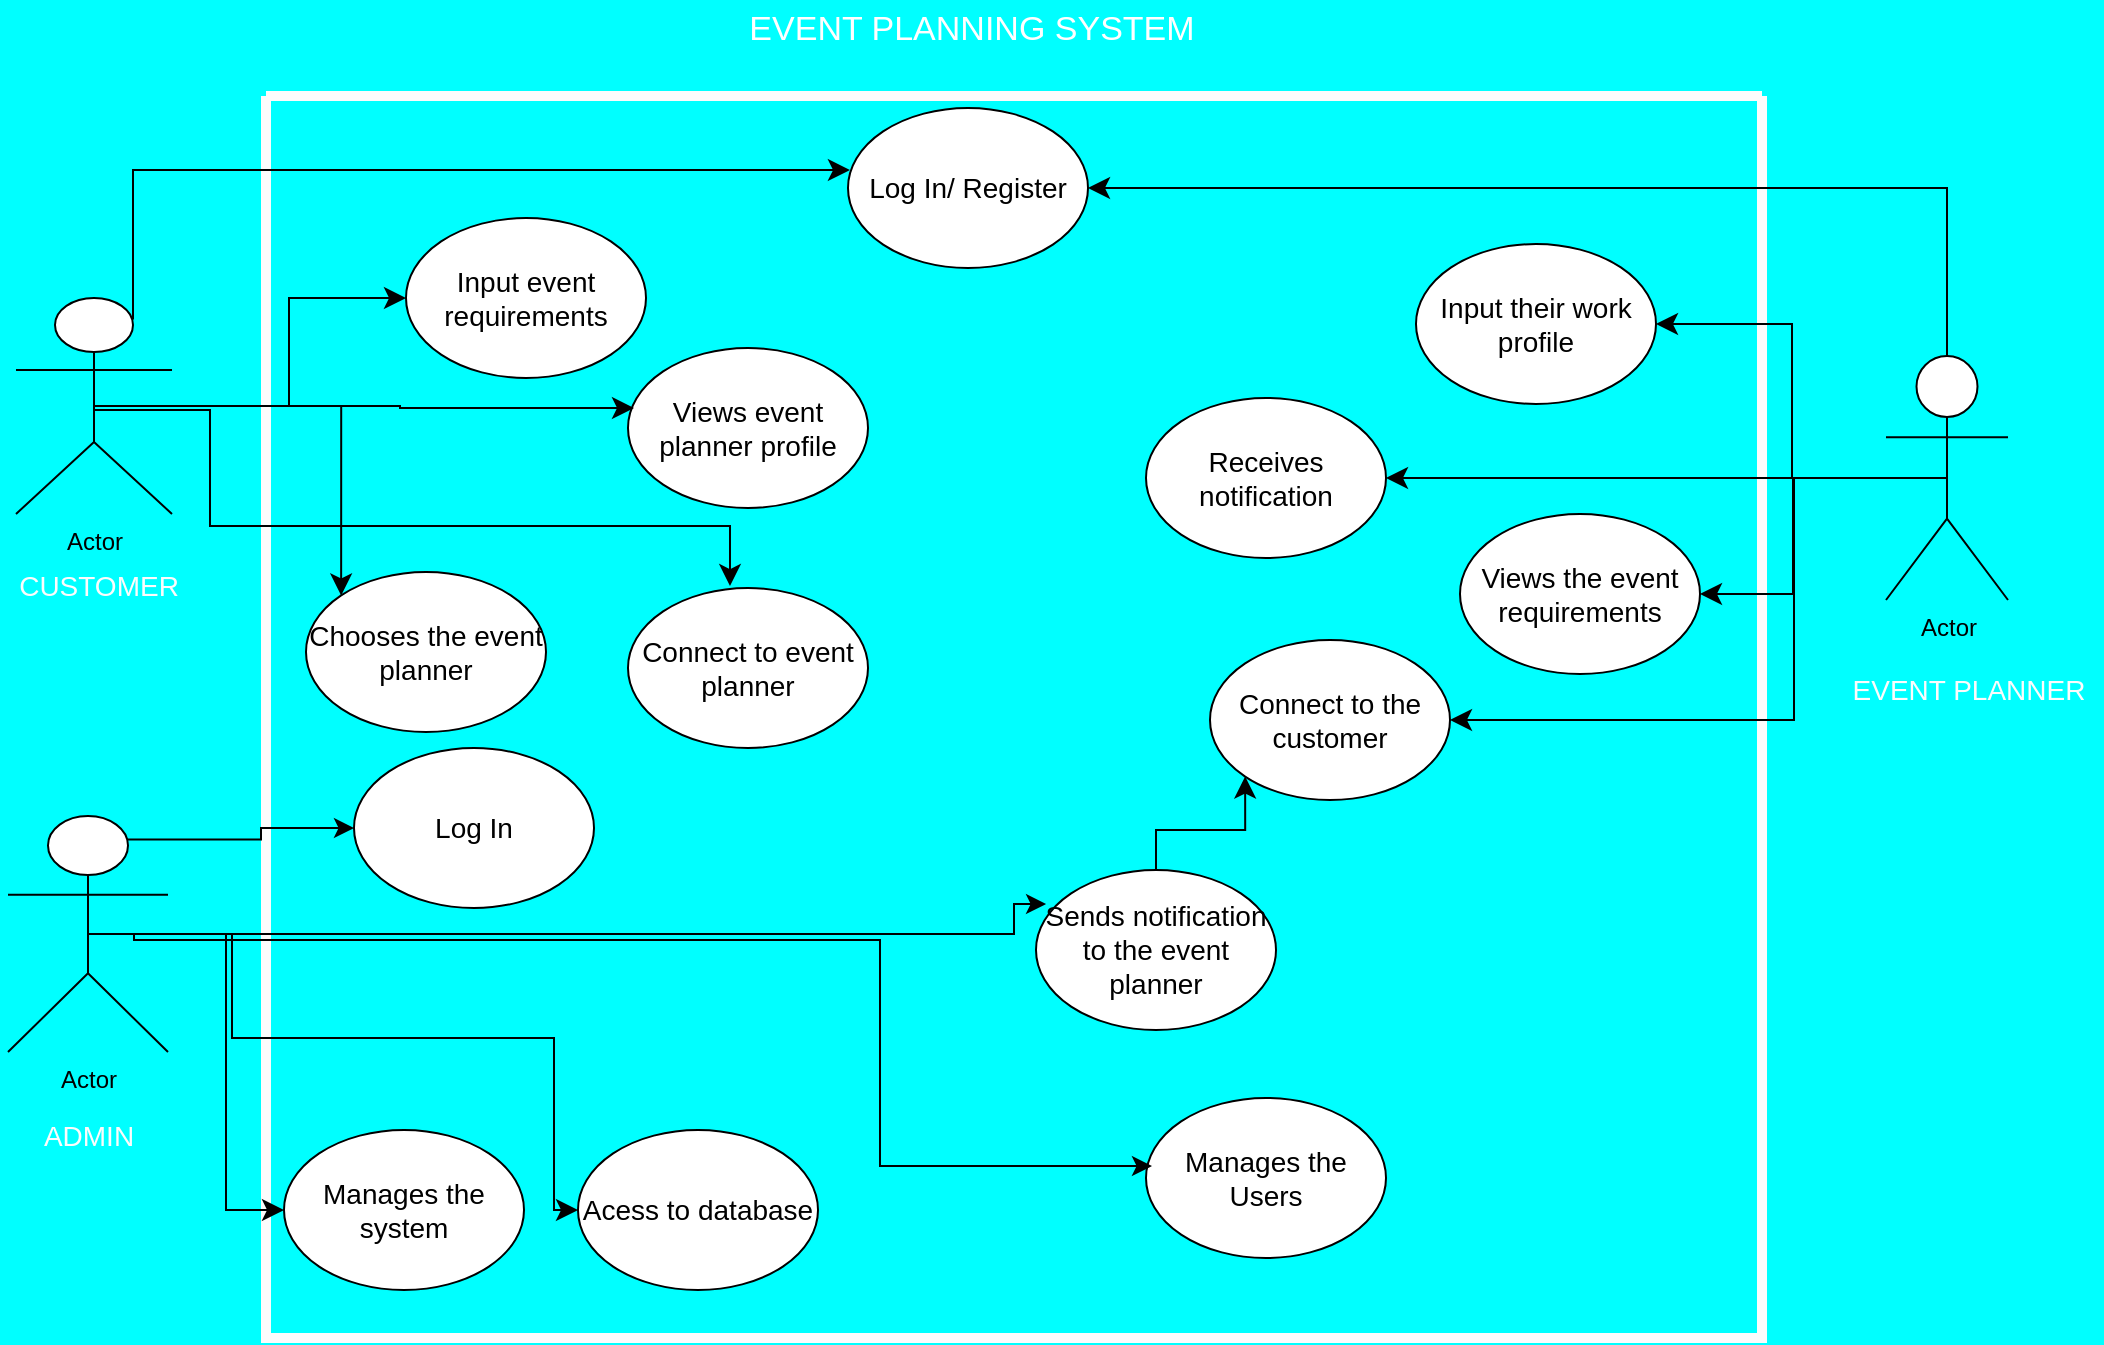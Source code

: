 <mxfile version="22.0.6" type="github" pages="8">
  <diagram name="Page-1" id="uRrn7Bry6k7l_UPKvo8q">
    <mxGraphModel dx="880" dy="452" grid="0" gridSize="10" guides="1" tooltips="1" connect="1" arrows="1" fold="1" page="1" pageScale="1" pageWidth="1169" pageHeight="827" background="#00FFFF" math="0" shadow="0">
      <root>
        <mxCell id="0" />
        <mxCell id="1" parent="0" />
        <mxCell id="gbzd4D8u9srlNk-zv_u8-1" value="" style="swimlane;startSize=0;strokeColor=#FCFCFC;strokeWidth=5;perimeterSpacing=4;" parent="1" vertex="1">
          <mxGeometry x="216" y="71" width="748" height="621" as="geometry">
            <mxRectangle x="216" y="71" width="50" height="44" as="alternateBounds" />
          </mxGeometry>
        </mxCell>
        <mxCell id="gbzd4D8u9srlNk-zv_u8-8" value="&lt;font style=&quot;font-size: 14px;&quot;&gt;Input event requirements&lt;/font&gt;" style="ellipse;whiteSpace=wrap;html=1;" parent="gbzd4D8u9srlNk-zv_u8-1" vertex="1">
          <mxGeometry x="70" y="61" width="120" height="80" as="geometry" />
        </mxCell>
        <mxCell id="gbzd4D8u9srlNk-zv_u8-6" value="&lt;font style=&quot;font-size: 14px;&quot;&gt;Views event planner profile&lt;/font&gt;" style="ellipse;whiteSpace=wrap;html=1;" parent="gbzd4D8u9srlNk-zv_u8-1" vertex="1">
          <mxGeometry x="181" y="126" width="120" height="80" as="geometry" />
        </mxCell>
        <mxCell id="gbzd4D8u9srlNk-zv_u8-5" value="&lt;font style=&quot;font-size: 14px;&quot;&gt;Chooses the event planner&lt;/font&gt;" style="ellipse;whiteSpace=wrap;html=1;" parent="gbzd4D8u9srlNk-zv_u8-1" vertex="1">
          <mxGeometry x="20" y="238" width="120" height="80" as="geometry" />
        </mxCell>
        <mxCell id="gbzd4D8u9srlNk-zv_u8-4" value="&lt;font style=&quot;font-size: 14px;&quot;&gt;Manages the Users&lt;/font&gt;" style="ellipse;whiteSpace=wrap;html=1;" parent="gbzd4D8u9srlNk-zv_u8-1" vertex="1">
          <mxGeometry x="440" y="501" width="120" height="80" as="geometry" />
        </mxCell>
        <mxCell id="gbzd4D8u9srlNk-zv_u8-3" value="&lt;font style=&quot;font-size: 14px;&quot;&gt;Manages the system&lt;/font&gt;" style="ellipse;whiteSpace=wrap;html=1;" parent="gbzd4D8u9srlNk-zv_u8-1" vertex="1">
          <mxGeometry x="9" y="517" width="120" height="80" as="geometry" />
        </mxCell>
        <mxCell id="gbzd4D8u9srlNk-zv_u8-2" value="&lt;font style=&quot;font-size: 14px;&quot;&gt;Connect to event planner&lt;/font&gt;" style="ellipse;whiteSpace=wrap;html=1;" parent="gbzd4D8u9srlNk-zv_u8-1" vertex="1">
          <mxGeometry x="181" y="246" width="120" height="80" as="geometry" />
        </mxCell>
        <mxCell id="gbzd4D8u9srlNk-zv_u8-16" value="&lt;font style=&quot;font-size: 14px;&quot;&gt;Input their work profile&lt;/font&gt;" style="ellipse;whiteSpace=wrap;html=1;" parent="gbzd4D8u9srlNk-zv_u8-1" vertex="1">
          <mxGeometry x="575" y="74" width="120" height="80" as="geometry" />
        </mxCell>
        <mxCell id="gbzd4D8u9srlNk-zv_u8-17" value="&lt;font style=&quot;font-size: 14px;&quot;&gt;Receives notification&lt;/font&gt;" style="ellipse;whiteSpace=wrap;html=1;" parent="gbzd4D8u9srlNk-zv_u8-1" vertex="1">
          <mxGeometry x="440" y="151" width="120" height="80" as="geometry" />
        </mxCell>
        <mxCell id="gbzd4D8u9srlNk-zv_u8-10" value="&lt;font style=&quot;font-size: 14px;&quot;&gt;Views the event requirements&lt;/font&gt;" style="ellipse;whiteSpace=wrap;html=1;" parent="gbzd4D8u9srlNk-zv_u8-1" vertex="1">
          <mxGeometry x="597" y="209" width="120" height="80" as="geometry" />
        </mxCell>
        <mxCell id="gbzd4D8u9srlNk-zv_u8-15" value="&lt;font style=&quot;font-size: 14px;&quot;&gt;Log In/ Register&lt;/font&gt;" style="ellipse;whiteSpace=wrap;html=1;" parent="gbzd4D8u9srlNk-zv_u8-1" vertex="1">
          <mxGeometry x="291" y="6" width="120" height="80" as="geometry" />
        </mxCell>
        <mxCell id="gbzd4D8u9srlNk-zv_u8-9" value="&lt;font style=&quot;font-size: 14px;&quot;&gt;Connect to the customer&lt;/font&gt;" style="ellipse;whiteSpace=wrap;html=1;" parent="gbzd4D8u9srlNk-zv_u8-1" vertex="1">
          <mxGeometry x="472" y="272" width="120" height="80" as="geometry" />
        </mxCell>
        <mxCell id="gbzd4D8u9srlNk-zv_u8-13" value="&lt;font style=&quot;font-size: 14px;&quot;&gt;Acess to database&lt;/font&gt;" style="ellipse;whiteSpace=wrap;html=1;" parent="gbzd4D8u9srlNk-zv_u8-1" vertex="1">
          <mxGeometry x="156" y="517" width="120" height="80" as="geometry" />
        </mxCell>
        <mxCell id="gbzd4D8u9srlNk-zv_u8-35" style="edgeStyle=orthogonalEdgeStyle;rounded=0;orthogonalLoop=1;jettySize=auto;html=1;exitX=0.5;exitY=0;exitDx=0;exitDy=0;entryX=0;entryY=1;entryDx=0;entryDy=0;endSize=8;" parent="gbzd4D8u9srlNk-zv_u8-1" source="gbzd4D8u9srlNk-zv_u8-7" target="gbzd4D8u9srlNk-zv_u8-9" edge="1">
          <mxGeometry relative="1" as="geometry" />
        </mxCell>
        <mxCell id="gbzd4D8u9srlNk-zv_u8-7" value="&lt;font style=&quot;font-size: 14px;&quot;&gt;Sends notification to the event planner&lt;/font&gt;" style="ellipse;whiteSpace=wrap;html=1;" parent="gbzd4D8u9srlNk-zv_u8-1" vertex="1">
          <mxGeometry x="385" y="387" width="120" height="80" as="geometry" />
        </mxCell>
        <mxCell id="gbzd4D8u9srlNk-zv_u8-27" value="&lt;font style=&quot;font-size: 14px;&quot;&gt;Log In&lt;/font&gt;" style="ellipse;whiteSpace=wrap;html=1;" parent="gbzd4D8u9srlNk-zv_u8-1" vertex="1">
          <mxGeometry x="44" y="326" width="120" height="80" as="geometry" />
        </mxCell>
        <mxCell id="gbzd4D8u9srlNk-zv_u8-54" style="edgeStyle=orthogonalEdgeStyle;rounded=0;orthogonalLoop=1;jettySize=auto;html=1;exitX=0.5;exitY=0;exitDx=0;exitDy=0;exitPerimeter=0;entryX=1;entryY=0.5;entryDx=0;entryDy=0;endSize=8;" parent="1" source="gbzd4D8u9srlNk-zv_u8-23" target="gbzd4D8u9srlNk-zv_u8-15" edge="1">
          <mxGeometry relative="1" as="geometry" />
        </mxCell>
        <mxCell id="gbzd4D8u9srlNk-zv_u8-55" style="edgeStyle=orthogonalEdgeStyle;rounded=0;orthogonalLoop=1;jettySize=auto;html=1;exitX=0.5;exitY=0.5;exitDx=0;exitDy=0;exitPerimeter=0;endSize=8;" parent="1" source="gbzd4D8u9srlNk-zv_u8-23" target="gbzd4D8u9srlNk-zv_u8-16" edge="1">
          <mxGeometry relative="1" as="geometry">
            <Array as="points">
              <mxPoint x="979" y="262" />
              <mxPoint x="979" y="185" />
            </Array>
          </mxGeometry>
        </mxCell>
        <mxCell id="gbzd4D8u9srlNk-zv_u8-56" style="edgeStyle=orthogonalEdgeStyle;rounded=0;orthogonalLoop=1;jettySize=auto;html=1;exitX=0.5;exitY=0.5;exitDx=0;exitDy=0;exitPerimeter=0;endSize=8;" parent="1" source="gbzd4D8u9srlNk-zv_u8-23" target="gbzd4D8u9srlNk-zv_u8-17" edge="1">
          <mxGeometry relative="1" as="geometry" />
        </mxCell>
        <mxCell id="gbzd4D8u9srlNk-zv_u8-57" style="edgeStyle=orthogonalEdgeStyle;rounded=0;orthogonalLoop=1;jettySize=auto;html=1;exitX=0.5;exitY=0.5;exitDx=0;exitDy=0;exitPerimeter=0;endSize=8;" parent="1" source="gbzd4D8u9srlNk-zv_u8-23" target="gbzd4D8u9srlNk-zv_u8-10" edge="1">
          <mxGeometry relative="1" as="geometry" />
        </mxCell>
        <mxCell id="gbzd4D8u9srlNk-zv_u8-58" style="edgeStyle=orthogonalEdgeStyle;rounded=0;orthogonalLoop=1;jettySize=auto;html=1;exitX=0.5;exitY=0.5;exitDx=0;exitDy=0;exitPerimeter=0;entryX=1;entryY=0.5;entryDx=0;entryDy=0;endSize=8;" parent="1" source="gbzd4D8u9srlNk-zv_u8-23" target="gbzd4D8u9srlNk-zv_u8-9" edge="1">
          <mxGeometry relative="1" as="geometry">
            <Array as="points">
              <mxPoint x="980" y="262" />
              <mxPoint x="980" y="383" />
            </Array>
          </mxGeometry>
        </mxCell>
        <mxCell id="gbzd4D8u9srlNk-zv_u8-23" value="Actor" style="shape=umlActor;verticalLabelPosition=bottom;verticalAlign=top;html=1;outlineConnect=0;" parent="1" vertex="1">
          <mxGeometry x="1026" y="201" width="61" height="122" as="geometry" />
        </mxCell>
        <mxCell id="gbzd4D8u9srlNk-zv_u8-45" style="edgeStyle=orthogonalEdgeStyle;rounded=0;orthogonalLoop=1;jettySize=auto;html=1;exitX=0.75;exitY=0.1;exitDx=0;exitDy=0;exitPerimeter=0;entryX=0;entryY=0.5;entryDx=0;entryDy=0;endSize=7;" parent="1" source="gbzd4D8u9srlNk-zv_u8-24" target="gbzd4D8u9srlNk-zv_u8-27" edge="1">
          <mxGeometry relative="1" as="geometry" />
        </mxCell>
        <mxCell id="gbzd4D8u9srlNk-zv_u8-46" style="edgeStyle=orthogonalEdgeStyle;rounded=0;orthogonalLoop=1;jettySize=auto;html=1;exitX=0.5;exitY=0.5;exitDx=0;exitDy=0;exitPerimeter=0;entryX=0;entryY=0.5;entryDx=0;entryDy=0;endSize=8;" parent="1" source="gbzd4D8u9srlNk-zv_u8-24" target="gbzd4D8u9srlNk-zv_u8-3" edge="1">
          <mxGeometry relative="1" as="geometry" />
        </mxCell>
        <mxCell id="gbzd4D8u9srlNk-zv_u8-47" style="edgeStyle=orthogonalEdgeStyle;rounded=0;orthogonalLoop=1;jettySize=auto;html=1;exitX=0.5;exitY=0.5;exitDx=0;exitDy=0;exitPerimeter=0;entryX=0;entryY=0.5;entryDx=0;entryDy=0;endSize=8;" parent="1" source="gbzd4D8u9srlNk-zv_u8-24" target="gbzd4D8u9srlNk-zv_u8-13" edge="1">
          <mxGeometry relative="1" as="geometry">
            <Array as="points">
              <mxPoint x="199" y="490" />
              <mxPoint x="199" y="542" />
              <mxPoint x="360" y="542" />
              <mxPoint x="360" y="628" />
            </Array>
          </mxGeometry>
        </mxCell>
        <mxCell id="gbzd4D8u9srlNk-zv_u8-24" value="Actor" style="shape=umlActor;verticalLabelPosition=bottom;verticalAlign=top;html=1;outlineConnect=0;" parent="1" vertex="1">
          <mxGeometry x="87" y="431" width="80" height="118" as="geometry" />
        </mxCell>
        <mxCell id="gbzd4D8u9srlNk-zv_u8-39" style="edgeStyle=orthogonalEdgeStyle;rounded=0;orthogonalLoop=1;jettySize=auto;html=1;exitX=0.5;exitY=0.5;exitDx=0;exitDy=0;exitPerimeter=0;entryX=0;entryY=0.5;entryDx=0;entryDy=0;endSize=8;" parent="1" source="gbzd4D8u9srlNk-zv_u8-25" target="gbzd4D8u9srlNk-zv_u8-8" edge="1">
          <mxGeometry relative="1" as="geometry" />
        </mxCell>
        <mxCell id="gbzd4D8u9srlNk-zv_u8-41" style="edgeStyle=orthogonalEdgeStyle;rounded=0;orthogonalLoop=1;jettySize=auto;html=1;exitX=0.5;exitY=0.5;exitDx=0;exitDy=0;exitPerimeter=0;entryX=0;entryY=0;entryDx=0;entryDy=0;endSize=8;startSize=7;" parent="1" source="gbzd4D8u9srlNk-zv_u8-25" target="gbzd4D8u9srlNk-zv_u8-5" edge="1">
          <mxGeometry relative="1" as="geometry" />
        </mxCell>
        <mxCell id="gbzd4D8u9srlNk-zv_u8-25" value="Actor" style="shape=umlActor;verticalLabelPosition=bottom;verticalAlign=top;html=1;outlineConnect=0;" parent="1" vertex="1">
          <mxGeometry x="91" y="172" width="78" height="108" as="geometry" />
        </mxCell>
        <mxCell id="gbzd4D8u9srlNk-zv_u8-38" style="edgeStyle=orthogonalEdgeStyle;rounded=0;orthogonalLoop=1;jettySize=auto;html=1;exitX=0.75;exitY=0.1;exitDx=0;exitDy=0;exitPerimeter=0;entryX=0.008;entryY=0.388;entryDx=0;entryDy=0;entryPerimeter=0;endSize=8;" parent="1" source="gbzd4D8u9srlNk-zv_u8-25" target="gbzd4D8u9srlNk-zv_u8-15" edge="1">
          <mxGeometry relative="1" as="geometry">
            <Array as="points">
              <mxPoint x="150" y="108" />
            </Array>
          </mxGeometry>
        </mxCell>
        <mxCell id="gbzd4D8u9srlNk-zv_u8-40" style="edgeStyle=orthogonalEdgeStyle;rounded=0;orthogonalLoop=1;jettySize=auto;html=1;exitX=0.5;exitY=0.5;exitDx=0;exitDy=0;exitPerimeter=0;entryX=0.025;entryY=0.375;entryDx=0;entryDy=0;entryPerimeter=0;endSize=8;" parent="1" source="gbzd4D8u9srlNk-zv_u8-25" target="gbzd4D8u9srlNk-zv_u8-6" edge="1">
          <mxGeometry relative="1" as="geometry">
            <Array as="points">
              <mxPoint x="283" y="226" />
              <mxPoint x="283" y="227" />
            </Array>
          </mxGeometry>
        </mxCell>
        <mxCell id="gbzd4D8u9srlNk-zv_u8-42" style="edgeStyle=orthogonalEdgeStyle;rounded=0;orthogonalLoop=1;jettySize=auto;html=1;exitX=0.5;exitY=0.5;exitDx=0;exitDy=0;exitPerimeter=0;entryX=0.425;entryY=-0.012;entryDx=0;entryDy=0;entryPerimeter=0;endSize=8;" parent="1" source="gbzd4D8u9srlNk-zv_u8-25" target="gbzd4D8u9srlNk-zv_u8-2" edge="1">
          <mxGeometry relative="1" as="geometry">
            <Array as="points">
              <mxPoint x="130" y="228" />
              <mxPoint x="188" y="228" />
              <mxPoint x="188" y="286" />
              <mxPoint x="448" y="286" />
            </Array>
          </mxGeometry>
        </mxCell>
        <mxCell id="gbzd4D8u9srlNk-zv_u8-43" value="&lt;font style=&quot;font-size: 14px;&quot; color=&quot;#fcfcfc&quot;&gt;CUSTOMER&lt;/font&gt;" style="text;html=1;align=center;verticalAlign=middle;resizable=0;points=[];autosize=1;strokeColor=none;fillColor=none;" parent="1" vertex="1">
          <mxGeometry x="83" y="301" width="98" height="29" as="geometry" />
        </mxCell>
        <mxCell id="gbzd4D8u9srlNk-zv_u8-44" value="&lt;font style=&quot;font-size: 14px;&quot; color=&quot;#fcfcfc&quot;&gt;ADMIN&lt;/font&gt;" style="text;html=1;align=center;verticalAlign=middle;resizable=0;points=[];autosize=1;strokeColor=none;fillColor=none;" parent="1" vertex="1">
          <mxGeometry x="95.5" y="576" width="63" height="29" as="geometry" />
        </mxCell>
        <mxCell id="gbzd4D8u9srlNk-zv_u8-49" style="edgeStyle=orthogonalEdgeStyle;rounded=0;orthogonalLoop=1;jettySize=auto;html=1;exitX=0.5;exitY=0.5;exitDx=0;exitDy=0;exitPerimeter=0;entryX=0.025;entryY=0.425;entryDx=0;entryDy=0;entryPerimeter=0;endSize=7;" parent="1" source="gbzd4D8u9srlNk-zv_u8-24" target="gbzd4D8u9srlNk-zv_u8-4" edge="1">
          <mxGeometry relative="1" as="geometry">
            <Array as="points">
              <mxPoint x="150" y="490" />
              <mxPoint x="150" y="493" />
              <mxPoint x="523" y="493" />
              <mxPoint x="523" y="606" />
            </Array>
          </mxGeometry>
        </mxCell>
        <mxCell id="gbzd4D8u9srlNk-zv_u8-50" style="edgeStyle=orthogonalEdgeStyle;rounded=0;orthogonalLoop=1;jettySize=auto;html=1;exitX=0.5;exitY=0.5;exitDx=0;exitDy=0;exitPerimeter=0;entryX=0.042;entryY=0.213;entryDx=0;entryDy=0;entryPerimeter=0;endSize=7;" parent="1" source="gbzd4D8u9srlNk-zv_u8-24" target="gbzd4D8u9srlNk-zv_u8-7" edge="1">
          <mxGeometry relative="1" as="geometry">
            <Array as="points">
              <mxPoint x="590" y="490" />
            </Array>
          </mxGeometry>
        </mxCell>
        <mxCell id="gbzd4D8u9srlNk-zv_u8-60" value="&lt;font style=&quot;font-size: 14px;&quot; color=&quot;#fcfcfc&quot;&gt;EVENT PLANNER&lt;/font&gt;" style="text;html=1;align=center;verticalAlign=middle;resizable=0;points=[];autosize=1;strokeColor=none;fillColor=none;" parent="1" vertex="1">
          <mxGeometry x="1000" y="353" width="134" height="29" as="geometry" />
        </mxCell>
        <mxCell id="j0imXJa1llQaoFFuFu4s-1" value="&lt;font color=&quot;#ffffff&quot; style=&quot;font-size: 17px;&quot;&gt;EVENT PLANNING SYSTEM&lt;/font&gt;" style="text;html=1;strokeColor=none;fillColor=none;align=center;verticalAlign=middle;whiteSpace=wrap;rounded=0;" parent="1" vertex="1">
          <mxGeometry x="421" y="23" width="296" height="30" as="geometry" />
        </mxCell>
      </root>
    </mxGraphModel>
  </diagram>
  <diagram id="rpXjJ1rRi9gSa-Lqrjgv" name="Page-2">
    <mxGraphModel dx="1120" dy="452" grid="0" gridSize="10" guides="1" tooltips="1" connect="1" arrows="1" fold="1" page="1" pageScale="1" pageWidth="1169" pageHeight="827" background="#00FFFF" math="0" shadow="0">
      <root>
        <mxCell id="0" />
        <mxCell id="1" parent="0" />
        <mxCell id="CaZczshl2p-foabdnuvS-1" style="edgeStyle=orthogonalEdgeStyle;rounded=0;orthogonalLoop=1;jettySize=auto;html=1;exitX=1;exitY=0.5;exitDx=0;exitDy=0;entryX=0.5;entryY=1;entryDx=0;entryDy=0;" edge="1" parent="1" source="zzN5DHoqMMAgnJdIILUu-1" target="zzN5DHoqMMAgnJdIILUu-3">
          <mxGeometry relative="1" as="geometry" />
        </mxCell>
        <mxCell id="zzN5DHoqMMAgnJdIILUu-1" value="&lt;font style=&quot;font-size: 15px;&quot;&gt;EVENT PLANNING SYSTEM&lt;/font&gt;" style="ellipse;whiteSpace=wrap;html=1;aspect=fixed;" vertex="1" parent="1">
          <mxGeometry x="389" y="255" width="171" height="171" as="geometry" />
        </mxCell>
        <mxCell id="zzN5DHoqMMAgnJdIILUu-7" style="edgeStyle=orthogonalEdgeStyle;rounded=0;orthogonalLoop=1;jettySize=auto;html=1;exitX=0.5;exitY=1;exitDx=0;exitDy=0;" edge="1" parent="1" source="zzN5DHoqMMAgnJdIILUu-2" target="zzN5DHoqMMAgnJdIILUu-1">
          <mxGeometry relative="1" as="geometry" />
        </mxCell>
        <mxCell id="zzN5DHoqMMAgnJdIILUu-2" value="&lt;font style=&quot;font-size: 17px;&quot;&gt;ADMIN&lt;/font&gt;" style="rounded=0;whiteSpace=wrap;html=1;" vertex="1" parent="1">
          <mxGeometry x="358" y="20" width="233" height="94" as="geometry" />
        </mxCell>
        <mxCell id="zzN5DHoqMMAgnJdIILUu-3" value="&lt;font style=&quot;font-size: 16px;&quot;&gt;EVENT PLANNER&lt;/font&gt;" style="rounded=0;whiteSpace=wrap;html=1;" vertex="1" parent="1">
          <mxGeometry x="683" y="182" width="201" height="86" as="geometry" />
        </mxCell>
        <mxCell id="zzN5DHoqMMAgnJdIILUu-12" style="edgeStyle=orthogonalEdgeStyle;rounded=0;orthogonalLoop=1;jettySize=auto;html=1;exitX=0.5;exitY=1;exitDx=0;exitDy=0;entryX=0;entryY=0.5;entryDx=0;entryDy=0;" edge="1" parent="1" source="zzN5DHoqMMAgnJdIILUu-4" target="zzN5DHoqMMAgnJdIILUu-1">
          <mxGeometry relative="1" as="geometry" />
        </mxCell>
        <mxCell id="zzN5DHoqMMAgnJdIILUu-4" value="&lt;font style=&quot;font-size: 16px;&quot;&gt;CUSTOMER&lt;/font&gt;" style="rounded=0;whiteSpace=wrap;html=1;" vertex="1" parent="1">
          <mxGeometry x="40" y="172" width="226" height="98" as="geometry" />
        </mxCell>
        <mxCell id="zzN5DHoqMMAgnJdIILUu-13" value="&lt;font color=&quot;#ffffff&quot; style=&quot;font-size: 15px;&quot;&gt;Inputs event requirements&lt;/font&gt;" style="text;html=1;strokeColor=none;fillColor=none;align=center;verticalAlign=middle;whiteSpace=wrap;rounded=0;" vertex="1" parent="1">
          <mxGeometry x="204" y="290" width="123" height="30" as="geometry" />
        </mxCell>
        <mxCell id="zzN5DHoqMMAgnJdIILUu-14" value="&lt;font color=&quot;#ffffff&quot; style=&quot;font-size: 14px;&quot;&gt;Manages the system and the users&lt;/font&gt;" style="text;html=1;strokeColor=none;fillColor=none;align=center;verticalAlign=middle;whiteSpace=wrap;rounded=0;" vertex="1" parent="1">
          <mxGeometry x="489" y="163" width="96" height="30" as="geometry" />
        </mxCell>
        <mxCell id="zzN5DHoqMMAgnJdIILUu-17" value="&lt;font style=&quot;font-size: 14px;&quot; color=&quot;#ffffff&quot;&gt;Receives event requirements&lt;/font&gt;" style="text;html=1;strokeColor=none;fillColor=none;align=center;verticalAlign=middle;whiteSpace=wrap;rounded=0;" vertex="1" parent="1">
          <mxGeometry x="610" y="290" width="100" height="30" as="geometry" />
        </mxCell>
      </root>
    </mxGraphModel>
  </diagram>
  <diagram id="ZRbAJUu-E79pT_f53bjg" name="Page-3">
    <mxGraphModel dx="1120" dy="452" grid="0" gridSize="10" guides="1" tooltips="1" connect="1" arrows="1" fold="1" page="1" pageScale="1" pageWidth="1169" pageHeight="827" background="#00FFFF" math="0" shadow="0">
      <root>
        <mxCell id="0" />
        <mxCell id="1" parent="0" />
        <mxCell id="UqhOllT1fboVOY3QCvgH-11" style="edgeStyle=orthogonalEdgeStyle;rounded=0;orthogonalLoop=1;jettySize=auto;html=1;exitX=1;exitY=0.5;exitDx=0;exitDy=0;" edge="1" parent="1" source="UqhOllT1fboVOY3QCvgH-1" target="UqhOllT1fboVOY3QCvgH-4">
          <mxGeometry relative="1" as="geometry" />
        </mxCell>
        <mxCell id="UqhOllT1fboVOY3QCvgH-1" value="&lt;font style=&quot;font-size: 14px;&quot;&gt;CUSTOMER&lt;/font&gt;" style="rounded=0;whiteSpace=wrap;html=1;" vertex="1" parent="1">
          <mxGeometry x="6" y="58" width="120" height="60" as="geometry" />
        </mxCell>
        <mxCell id="UqhOllT1fboVOY3QCvgH-13" style="edgeStyle=orthogonalEdgeStyle;rounded=0;orthogonalLoop=1;jettySize=auto;html=1;exitX=0.5;exitY=1;exitDx=0;exitDy=0;" edge="1" parent="1" source="UqhOllT1fboVOY3QCvgH-4" target="UqhOllT1fboVOY3QCvgH-6">
          <mxGeometry relative="1" as="geometry" />
        </mxCell>
        <mxCell id="UqhOllT1fboVOY3QCvgH-15" style="edgeStyle=orthogonalEdgeStyle;rounded=0;orthogonalLoop=1;jettySize=auto;html=1;exitX=1;exitY=0.5;exitDx=0;exitDy=0;" edge="1" parent="1" source="UqhOllT1fboVOY3QCvgH-4" target="UqhOllT1fboVOY3QCvgH-5">
          <mxGeometry relative="1" as="geometry" />
        </mxCell>
        <mxCell id="UqhOllT1fboVOY3QCvgH-4" value="&lt;font style=&quot;font-size: 14px;&quot;&gt;Receives Requirements&lt;/font&gt;" style="rounded=1;whiteSpace=wrap;html=1;" vertex="1" parent="1">
          <mxGeometry x="298" y="32" width="125" height="112" as="geometry" />
        </mxCell>
        <mxCell id="UqhOllT1fboVOY3QCvgH-19" style="edgeStyle=orthogonalEdgeStyle;rounded=0;orthogonalLoop=1;jettySize=auto;html=1;exitX=0.5;exitY=1;exitDx=0;exitDy=0;entryX=0.5;entryY=0;entryDx=0;entryDy=0;" edge="1" parent="1" source="UqhOllT1fboVOY3QCvgH-5" target="UqhOllT1fboVOY3QCvgH-16">
          <mxGeometry relative="1" as="geometry" />
        </mxCell>
        <mxCell id="UqhOllT1fboVOY3QCvgH-5" value="&lt;font style=&quot;font-size: 14px;&quot;&gt;Choose event planner&lt;/font&gt;" style="rounded=1;whiteSpace=wrap;html=1;" vertex="1" parent="1">
          <mxGeometry x="579" y="32" width="126" height="112" as="geometry" />
        </mxCell>
        <mxCell id="UqhOllT1fboVOY3QCvgH-6" value="&lt;font style=&quot;font-size: 14px;&quot;&gt;Event Records&lt;/font&gt;" style="shape=process;whiteSpace=wrap;html=1;backgroundOutline=1;size=0.125;" vertex="1" parent="1">
          <mxGeometry x="160" y="186" width="120" height="60" as="geometry" />
        </mxCell>
        <mxCell id="UqhOllT1fboVOY3QCvgH-7" value="" style="endArrow=none;html=1;rounded=0;exitX=0;exitY=0.25;exitDx=0;exitDy=0;entryX=1;entryY=0.25;entryDx=0;entryDy=0;" edge="1" parent="1" source="UqhOllT1fboVOY3QCvgH-4" target="UqhOllT1fboVOY3QCvgH-4">
          <mxGeometry width="50" height="50" relative="1" as="geometry">
            <mxPoint x="237" y="106" as="sourcePoint" />
            <mxPoint x="306" y="106" as="targetPoint" />
            <Array as="points" />
          </mxGeometry>
        </mxCell>
        <mxCell id="UqhOllT1fboVOY3QCvgH-8" value="" style="endArrow=none;html=1;rounded=0;entryX=1;entryY=0.25;entryDx=0;entryDy=0;exitX=0;exitY=0.25;exitDx=0;exitDy=0;" edge="1" parent="1" source="UqhOllT1fboVOY3QCvgH-5" target="UqhOllT1fboVOY3QCvgH-5">
          <mxGeometry width="50" height="50" relative="1" as="geometry">
            <mxPoint x="503" y="97" as="sourcePoint" />
            <mxPoint x="628" y="97" as="targetPoint" />
            <Array as="points" />
          </mxGeometry>
        </mxCell>
        <mxCell id="UqhOllT1fboVOY3QCvgH-9" value="&lt;font style=&quot;font-size: 13px;&quot;&gt;1.1&lt;/font&gt;" style="text;html=1;strokeColor=none;fillColor=none;align=center;verticalAlign=middle;whiteSpace=wrap;rounded=0;" vertex="1" parent="1">
          <mxGeometry x="328" y="32" width="60" height="30" as="geometry" />
        </mxCell>
        <mxCell id="UqhOllT1fboVOY3QCvgH-12" value="&lt;font color=&quot;#ffffff&quot; style=&quot;font-size: 14px;&quot;&gt;Event Reqirements&lt;/font&gt;" style="text;html=1;strokeColor=none;fillColor=none;align=center;verticalAlign=middle;whiteSpace=wrap;rounded=0;" vertex="1" parent="1">
          <mxGeometry x="167" y="46" width="60" height="30" as="geometry" />
        </mxCell>
        <mxCell id="UqhOllT1fboVOY3QCvgH-14" value="&lt;font style=&quot;font-size: 13px;&quot;&gt;1.2&lt;/font&gt;" style="text;html=1;strokeColor=none;fillColor=none;align=center;verticalAlign=middle;whiteSpace=wrap;rounded=0;" vertex="1" parent="1">
          <mxGeometry x="609" y="32" width="60" height="30" as="geometry" />
        </mxCell>
        <mxCell id="UqhOllT1fboVOY3QCvgH-24" style="edgeStyle=orthogonalEdgeStyle;rounded=0;orthogonalLoop=1;jettySize=auto;html=1;exitX=1;exitY=0.5;exitDx=0;exitDy=0;" edge="1" parent="1" source="UqhOllT1fboVOY3QCvgH-16" target="UqhOllT1fboVOY3QCvgH-20">
          <mxGeometry relative="1" as="geometry" />
        </mxCell>
        <mxCell id="UqhOllT1fboVOY3QCvgH-16" value="&lt;font style=&quot;font-size: 13px;&quot;&gt;Receives the event requirements&lt;/font&gt;" style="rounded=1;whiteSpace=wrap;html=1;" vertex="1" parent="1">
          <mxGeometry x="410" y="234" width="125" height="112" as="geometry" />
        </mxCell>
        <mxCell id="UqhOllT1fboVOY3QCvgH-17" value="" style="endArrow=none;html=1;rounded=0;entryX=1;entryY=0.25;entryDx=0;entryDy=0;exitX=0;exitY=0.25;exitDx=0;exitDy=0;" edge="1" parent="1" source="UqhOllT1fboVOY3QCvgH-16" target="UqhOllT1fboVOY3QCvgH-16">
          <mxGeometry width="50" height="50" relative="1" as="geometry">
            <mxPoint x="539" y="271" as="sourcePoint" />
            <mxPoint x="589" y="221" as="targetPoint" />
          </mxGeometry>
        </mxCell>
        <mxCell id="UqhOllT1fboVOY3QCvgH-18" value="&lt;font color=&quot;#ffffff&quot; style=&quot;font-size: 14px;&quot;&gt;Event Requirements&lt;/font&gt;" style="text;html=1;strokeColor=none;fillColor=none;align=center;verticalAlign=middle;whiteSpace=wrap;rounded=0;" vertex="1" parent="1">
          <mxGeometry x="461" y="41" width="60" height="30" as="geometry" />
        </mxCell>
        <mxCell id="UqhOllT1fboVOY3QCvgH-31" style="edgeStyle=orthogonalEdgeStyle;rounded=0;orthogonalLoop=1;jettySize=auto;html=1;exitX=0.5;exitY=1;exitDx=0;exitDy=0;entryX=1;entryY=0.5;entryDx=0;entryDy=0;" edge="1" parent="1" source="UqhOllT1fboVOY3QCvgH-20" target="UqhOllT1fboVOY3QCvgH-27">
          <mxGeometry relative="1" as="geometry" />
        </mxCell>
        <mxCell id="UqhOllT1fboVOY3QCvgH-20" value="&lt;font style=&quot;font-size: 14px;&quot;&gt;EVENT PLANNER&lt;/font&gt;" style="rounded=0;whiteSpace=wrap;html=1;" vertex="1" parent="1">
          <mxGeometry x="710" y="260" width="137" height="60" as="geometry" />
        </mxCell>
        <mxCell id="UqhOllT1fboVOY3QCvgH-22" value="&lt;font style=&quot;font-size: 13px;&quot;&gt;1.3&lt;/font&gt;" style="text;html=1;strokeColor=none;fillColor=none;align=center;verticalAlign=middle;whiteSpace=wrap;rounded=0;" vertex="1" parent="1">
          <mxGeometry x="442.5" y="234" width="60" height="30" as="geometry" />
        </mxCell>
        <mxCell id="UqhOllT1fboVOY3QCvgH-23" value="&lt;font color=&quot;#ffffff&quot; style=&quot;font-size: 15px;&quot;&gt;Event Requirements&lt;/font&gt;" style="text;html=1;strokeColor=none;fillColor=none;align=center;verticalAlign=middle;whiteSpace=wrap;rounded=0;" vertex="1" parent="1">
          <mxGeometry x="669" y="160" width="60" height="30" as="geometry" />
        </mxCell>
        <mxCell id="UqhOllT1fboVOY3QCvgH-25" value="&lt;font color=&quot;#ffffff&quot; style=&quot;font-size: 15px;&quot;&gt;Notification&lt;/font&gt;" style="text;html=1;strokeColor=none;fillColor=none;align=center;verticalAlign=middle;whiteSpace=wrap;rounded=0;" vertex="1" parent="1">
          <mxGeometry x="588" y="248" width="60" height="30" as="geometry" />
        </mxCell>
        <mxCell id="UqhOllT1fboVOY3QCvgH-27" value="&lt;font style=&quot;font-size: 14px;&quot;&gt;Connect between the event planner and the customer&lt;/font&gt;" style="rounded=1;whiteSpace=wrap;html=1;" vertex="1" parent="1">
          <mxGeometry x="255" y="350" width="144" height="128" as="geometry" />
        </mxCell>
        <mxCell id="UqhOllT1fboVOY3QCvgH-28" value="" style="endArrow=none;html=1;rounded=0;entryX=1;entryY=0.25;entryDx=0;entryDy=0;exitX=0;exitY=0.25;exitDx=0;exitDy=0;" edge="1" parent="1" source="UqhOllT1fboVOY3QCvgH-27" target="UqhOllT1fboVOY3QCvgH-27">
          <mxGeometry width="50" height="50" relative="1" as="geometry">
            <mxPoint x="271" y="416" as="sourcePoint" />
            <mxPoint x="321" y="366" as="targetPoint" />
          </mxGeometry>
        </mxCell>
        <mxCell id="UqhOllT1fboVOY3QCvgH-30" value="&lt;font style=&quot;font-size: 14px;&quot;&gt;1.4&lt;/font&gt;" style="text;html=1;strokeColor=none;fillColor=none;align=center;verticalAlign=middle;whiteSpace=wrap;rounded=0;" vertex="1" parent="1">
          <mxGeometry x="295" y="353" width="60" height="30" as="geometry" />
        </mxCell>
        <mxCell id="UqhOllT1fboVOY3QCvgH-32" value="&lt;font color=&quot;#ffffff&quot; style=&quot;font-size: 14px;&quot;&gt;Contact Information&lt;/font&gt;" style="text;html=1;strokeColor=none;fillColor=none;align=center;verticalAlign=middle;whiteSpace=wrap;rounded=0;" vertex="1" parent="1">
          <mxGeometry x="469" y="370" width="149" height="30" as="geometry" />
        </mxCell>
        <mxCell id="UqhOllT1fboVOY3QCvgH-33" style="edgeStyle=orthogonalEdgeStyle;rounded=0;orthogonalLoop=1;jettySize=auto;html=1;exitX=0.5;exitY=1;exitDx=0;exitDy=0;entryX=0;entryY=0.578;entryDx=0;entryDy=0;entryPerimeter=0;" edge="1" parent="1" source="UqhOllT1fboVOY3QCvgH-1" target="UqhOllT1fboVOY3QCvgH-27">
          <mxGeometry relative="1" as="geometry" />
        </mxCell>
        <mxCell id="UqhOllT1fboVOY3QCvgH-34" value="&lt;font color=&quot;#ffffff&quot; style=&quot;font-size: 14px;&quot;&gt;Contact Information&lt;/font&gt;" style="text;html=1;strokeColor=none;fillColor=none;align=center;verticalAlign=middle;whiteSpace=wrap;rounded=0;" vertex="1" parent="1">
          <mxGeometry x="87" y="378" width="149" height="30" as="geometry" />
        </mxCell>
        <mxCell id="UqhOllT1fboVOY3QCvgH-35" style="edgeStyle=orthogonalEdgeStyle;rounded=0;orthogonalLoop=1;jettySize=auto;html=1;exitX=0;exitY=0.5;exitDx=0;exitDy=0;entryX=0.367;entryY=-0.033;entryDx=0;entryDy=0;entryPerimeter=0;" edge="1" parent="1" source="UqhOllT1fboVOY3QCvgH-16" target="UqhOllT1fboVOY3QCvgH-30">
          <mxGeometry relative="1" as="geometry" />
        </mxCell>
      </root>
    </mxGraphModel>
  </diagram>
  <diagram id="5ZsSSbwhh84CbDvylhdD" name="Page-4">
    <mxGraphModel dx="1100" dy="565" grid="0" gridSize="10" guides="1" tooltips="1" connect="1" arrows="1" fold="1" page="1" pageScale="1" pageWidth="1169" pageHeight="827" background="#00FFFF" math="0" shadow="0">
      <root>
        <mxCell id="0" />
        <mxCell id="1" parent="0" />
        <mxCell id="fYscp2rE9sdZraOvY56x-4" value="&lt;font style=&quot;font-size: 13px;&quot;&gt;CUSTOMER&lt;/font&gt;" style="swimlane;fontStyle=0;childLayout=stackLayout;horizontal=1;startSize=30;horizontalStack=0;resizeParent=1;resizeParentMax=0;resizeLast=0;collapsible=1;marginBottom=0;whiteSpace=wrap;html=1;" parent="1" vertex="1">
          <mxGeometry x="195" y="44" width="182" height="210" as="geometry" />
        </mxCell>
        <mxCell id="fYscp2rE9sdZraOvY56x-12" value="" style="endArrow=none;html=1;rounded=0;entryX=0.986;entryY=0;entryDx=0;entryDy=0;entryPerimeter=0;exitX=0.007;exitY=0.9;exitDx=0;exitDy=0;exitPerimeter=0;" parent="fYscp2rE9sdZraOvY56x-4" source="fYscp2rE9sdZraOvY56x-5" target="fYscp2rE9sdZraOvY56x-6" edge="1">
          <mxGeometry width="50" height="50" relative="1" as="geometry">
            <mxPoint x="31" y="75" as="sourcePoint" />
            <mxPoint x="81" y="25" as="targetPoint" />
          </mxGeometry>
        </mxCell>
        <mxCell id="fYscp2rE9sdZraOvY56x-5" value="&lt;i style=&quot;&quot;&gt;&lt;b&gt;&lt;font color=&quot;#ffffff&quot; style=&quot;font-size: 15px;&quot;&gt;(PK) Customer_ID&amp;nbsp; &amp;nbsp;int&lt;/font&gt;&lt;/b&gt;&lt;/i&gt;" style="text;strokeColor=none;fillColor=none;align=left;verticalAlign=middle;spacingLeft=4;spacingRight=4;overflow=hidden;points=[[0,0.5],[1,0.5]];portConstraint=eastwest;rotatable=0;whiteSpace=wrap;html=1;opacity=0;" parent="fYscp2rE9sdZraOvY56x-4" vertex="1">
          <mxGeometry y="30" width="182" height="30" as="geometry" />
        </mxCell>
        <mxCell id="fYscp2rE9sdZraOvY56x-6" value="&lt;font style=&quot;font-size: 15px;&quot; color=&quot;#ffffff&quot;&gt;First_Name&amp;nbsp; String&lt;/font&gt;" style="text;strokeColor=none;fillColor=none;align=left;verticalAlign=middle;spacingLeft=4;spacingRight=4;overflow=hidden;points=[[0,0.5],[1,0.5]];portConstraint=eastwest;rotatable=0;whiteSpace=wrap;html=1;opacity=0;strokeWidth=4;" parent="fYscp2rE9sdZraOvY56x-4" vertex="1">
          <mxGeometry y="60" width="182" height="30" as="geometry" />
        </mxCell>
        <mxCell id="fYscp2rE9sdZraOvY56x-7" value="&lt;font color=&quot;#ffffff&quot; style=&quot;font-size: 15px;&quot;&gt;Last_Name&amp;nbsp; String&lt;/font&gt;" style="text;align=left;verticalAlign=middle;spacingLeft=4;spacingRight=4;overflow=hidden;points=[[0,0.5],[1,0.5]];portConstraint=eastwest;rotatable=0;whiteSpace=wrap;html=1;fillColor=none;" parent="fYscp2rE9sdZraOvY56x-4" vertex="1">
          <mxGeometry y="90" width="182" height="30" as="geometry" />
        </mxCell>
        <mxCell id="fYscp2rE9sdZraOvY56x-9" value="&lt;font style=&quot;font-size: 15px;&quot; color=&quot;#ffffff&quot;&gt;Email&amp;nbsp; &amp;nbsp;String&lt;/font&gt;" style="text;strokeColor=none;fillColor=none;align=left;verticalAlign=middle;spacingLeft=4;spacingRight=4;overflow=hidden;points=[[0,0.5],[1,0.5]];portConstraint=eastwest;rotatable=0;whiteSpace=wrap;html=1;" parent="fYscp2rE9sdZraOvY56x-4" vertex="1">
          <mxGeometry y="120" width="182" height="30" as="geometry" />
        </mxCell>
        <mxCell id="fYscp2rE9sdZraOvY56x-8" value="&lt;font color=&quot;#ffffff&quot; style=&quot;font-size: 15px;&quot;&gt;Phone&amp;nbsp; int&lt;/font&gt;" style="text;strokeColor=none;fillColor=none;align=left;verticalAlign=middle;spacingLeft=4;spacingRight=4;overflow=hidden;points=[[0,0.5],[1,0.5]];portConstraint=eastwest;rotatable=0;whiteSpace=wrap;html=1;" parent="fYscp2rE9sdZraOvY56x-4" vertex="1">
          <mxGeometry y="150" width="182" height="30" as="geometry" />
        </mxCell>
        <mxCell id="fYscp2rE9sdZraOvY56x-10" value="&lt;font color=&quot;#ffffff&quot; style=&quot;font-size: 15px;&quot;&gt;Password String&lt;/font&gt;" style="text;strokeColor=none;fillColor=none;align=left;verticalAlign=middle;spacingLeft=4;spacingRight=4;overflow=hidden;points=[[0,0.5],[1,0.5]];portConstraint=eastwest;rotatable=0;whiteSpace=wrap;html=1;" parent="fYscp2rE9sdZraOvY56x-4" vertex="1">
          <mxGeometry y="180" width="182" height="30" as="geometry" />
        </mxCell>
        <mxCell id="fYscp2rE9sdZraOvY56x-55" value="&lt;span style=&quot;font-size: 13px;&quot;&gt;EVENT&lt;/span&gt;" style="swimlane;fontStyle=0;childLayout=stackLayout;horizontal=1;startSize=30;horizontalStack=0;resizeParent=1;resizeParentMax=0;resizeLast=0;collapsible=1;marginBottom=0;whiteSpace=wrap;html=1;" parent="1" vertex="1">
          <mxGeometry x="866" y="26" width="182" height="210" as="geometry" />
        </mxCell>
        <mxCell id="fYscp2rE9sdZraOvY56x-56" value="" style="endArrow=none;html=1;rounded=0;entryX=0.986;entryY=0;entryDx=0;entryDy=0;entryPerimeter=0;exitX=0.007;exitY=0.9;exitDx=0;exitDy=0;exitPerimeter=0;" parent="fYscp2rE9sdZraOvY56x-55" source="fYscp2rE9sdZraOvY56x-57" target="fYscp2rE9sdZraOvY56x-58" edge="1">
          <mxGeometry width="50" height="50" relative="1" as="geometry">
            <mxPoint x="31" y="75" as="sourcePoint" />
            <mxPoint x="81" y="25" as="targetPoint" />
          </mxGeometry>
        </mxCell>
        <mxCell id="fYscp2rE9sdZraOvY56x-57" value="&lt;i style=&quot;&quot;&gt;&lt;b&gt;&lt;font color=&quot;#ffffff&quot; style=&quot;font-size: 15px;&quot;&gt;(PK) Event_ID int&lt;/font&gt;&lt;/b&gt;&lt;/i&gt;" style="text;strokeColor=none;fillColor=none;align=left;verticalAlign=middle;spacingLeft=4;spacingRight=4;overflow=hidden;points=[[0,0.5],[1,0.5]];portConstraint=eastwest;rotatable=0;whiteSpace=wrap;html=1;opacity=0;" parent="fYscp2rE9sdZraOvY56x-55" vertex="1">
          <mxGeometry y="30" width="182" height="30" as="geometry" />
        </mxCell>
        <mxCell id="fYscp2rE9sdZraOvY56x-58" value="&lt;font style=&quot;font-size: 15px;&quot; color=&quot;#ffffff&quot;&gt;Type of event&amp;nbsp; String&lt;/font&gt;" style="text;strokeColor=none;fillColor=none;align=left;verticalAlign=middle;spacingLeft=4;spacingRight=4;overflow=hidden;points=[[0,0.5],[1,0.5]];portConstraint=eastwest;rotatable=0;whiteSpace=wrap;html=1;opacity=0;strokeWidth=4;" parent="fYscp2rE9sdZraOvY56x-55" vertex="1">
          <mxGeometry y="60" width="182" height="30" as="geometry" />
        </mxCell>
        <mxCell id="fYscp2rE9sdZraOvY56x-59" value="&lt;font color=&quot;#ffffff&quot; style=&quot;font-size: 15px;&quot;&gt;Venue&amp;nbsp; String&lt;/font&gt;" style="text;align=left;verticalAlign=middle;spacingLeft=4;spacingRight=4;overflow=hidden;points=[[0,0.5],[1,0.5]];portConstraint=eastwest;rotatable=0;whiteSpace=wrap;html=1;fillColor=none;" parent="fYscp2rE9sdZraOvY56x-55" vertex="1">
          <mxGeometry y="90" width="182" height="30" as="geometry" />
        </mxCell>
        <mxCell id="fYscp2rE9sdZraOvY56x-60" value="&lt;font color=&quot;#ffffff&quot; style=&quot;font-size: 15px;&quot;&gt;Date and Time&amp;nbsp; int&lt;/font&gt;" style="text;strokeColor=none;fillColor=none;align=left;verticalAlign=middle;spacingLeft=4;spacingRight=4;overflow=hidden;points=[[0,0.5],[1,0.5]];portConstraint=eastwest;rotatable=0;whiteSpace=wrap;html=1;" parent="fYscp2rE9sdZraOvY56x-55" vertex="1">
          <mxGeometry y="120" width="182" height="30" as="geometry" />
        </mxCell>
        <mxCell id="fYscp2rE9sdZraOvY56x-61" value="&lt;font style=&quot;font-size: 15px;&quot; color=&quot;#ffffff&quot;&gt;Number of guests&amp;nbsp; int&lt;/font&gt;" style="text;strokeColor=none;fillColor=none;align=left;verticalAlign=middle;spacingLeft=4;spacingRight=4;overflow=hidden;points=[[0,0.5],[1,0.5]];portConstraint=eastwest;rotatable=0;whiteSpace=wrap;html=1;" parent="fYscp2rE9sdZraOvY56x-55" vertex="1">
          <mxGeometry y="150" width="182" height="30" as="geometry" />
        </mxCell>
        <mxCell id="fYscp2rE9sdZraOvY56x-62" value="&lt;font color=&quot;#ffffff&quot; style=&quot;font-size: 15px;&quot;&gt;Description String&lt;/font&gt;" style="text;strokeColor=none;fillColor=none;align=left;verticalAlign=middle;spacingLeft=4;spacingRight=4;overflow=hidden;points=[[0,0.5],[1,0.5]];portConstraint=eastwest;rotatable=0;whiteSpace=wrap;html=1;" parent="fYscp2rE9sdZraOvY56x-55" vertex="1">
          <mxGeometry y="180" width="182" height="30" as="geometry" />
        </mxCell>
        <mxCell id="fYscp2rE9sdZraOvY56x-63" value="&lt;span style=&quot;font-size: 13px;&quot;&gt;ADMIN&lt;/span&gt;" style="swimlane;fontStyle=0;childLayout=stackLayout;horizontal=1;startSize=30;horizontalStack=0;resizeParent=1;resizeParentMax=0;resizeLast=0;collapsible=1;marginBottom=0;whiteSpace=wrap;html=1;" parent="1" vertex="1">
          <mxGeometry x="866" y="348" width="182" height="210" as="geometry" />
        </mxCell>
        <mxCell id="fYscp2rE9sdZraOvY56x-64" value="" style="endArrow=none;html=1;rounded=0;entryX=0.986;entryY=0;entryDx=0;entryDy=0;entryPerimeter=0;exitX=0.007;exitY=0.9;exitDx=0;exitDy=0;exitPerimeter=0;" parent="fYscp2rE9sdZraOvY56x-63" source="fYscp2rE9sdZraOvY56x-65" target="fYscp2rE9sdZraOvY56x-66" edge="1">
          <mxGeometry width="50" height="50" relative="1" as="geometry">
            <mxPoint x="31" y="75" as="sourcePoint" />
            <mxPoint x="81" y="25" as="targetPoint" />
          </mxGeometry>
        </mxCell>
        <mxCell id="fYscp2rE9sdZraOvY56x-65" value="&lt;i style=&quot;&quot;&gt;&lt;b&gt;&lt;font color=&quot;#ffffff&quot; style=&quot;font-size: 15px;&quot;&gt;(PK) Admin_ID&amp;nbsp; int&lt;/font&gt;&lt;/b&gt;&lt;/i&gt;" style="text;strokeColor=none;fillColor=none;align=left;verticalAlign=middle;spacingLeft=4;spacingRight=4;overflow=hidden;points=[[0,0.5],[1,0.5]];portConstraint=eastwest;rotatable=0;whiteSpace=wrap;html=1;opacity=0;" parent="fYscp2rE9sdZraOvY56x-63" vertex="1">
          <mxGeometry y="30" width="182" height="30" as="geometry" />
        </mxCell>
        <mxCell id="fYscp2rE9sdZraOvY56x-66" value="&lt;font style=&quot;font-size: 15px;&quot; color=&quot;#ffffff&quot;&gt;First_Name&amp;nbsp; String&lt;/font&gt;" style="text;strokeColor=none;fillColor=none;align=left;verticalAlign=middle;spacingLeft=4;spacingRight=4;overflow=hidden;points=[[0,0.5],[1,0.5]];portConstraint=eastwest;rotatable=0;whiteSpace=wrap;html=1;opacity=0;strokeWidth=4;" parent="fYscp2rE9sdZraOvY56x-63" vertex="1">
          <mxGeometry y="60" width="182" height="30" as="geometry" />
        </mxCell>
        <mxCell id="fYscp2rE9sdZraOvY56x-67" value="&lt;font color=&quot;#ffffff&quot; style=&quot;font-size: 15px;&quot;&gt;Last_Name&amp;nbsp; String&lt;/font&gt;" style="text;align=left;verticalAlign=middle;spacingLeft=4;spacingRight=4;overflow=hidden;points=[[0,0.5],[1,0.5]];portConstraint=eastwest;rotatable=0;whiteSpace=wrap;html=1;fillColor=none;" parent="fYscp2rE9sdZraOvY56x-63" vertex="1">
          <mxGeometry y="90" width="182" height="30" as="geometry" />
        </mxCell>
        <mxCell id="fYscp2rE9sdZraOvY56x-68" value="&lt;font color=&quot;#ffffff&quot; style=&quot;font-size: 15px;&quot;&gt;Phone&amp;nbsp; int&lt;/font&gt;" style="text;strokeColor=none;fillColor=none;align=left;verticalAlign=middle;spacingLeft=4;spacingRight=4;overflow=hidden;points=[[0,0.5],[1,0.5]];portConstraint=eastwest;rotatable=0;whiteSpace=wrap;html=1;" parent="fYscp2rE9sdZraOvY56x-63" vertex="1">
          <mxGeometry y="120" width="182" height="30" as="geometry" />
        </mxCell>
        <mxCell id="fYscp2rE9sdZraOvY56x-69" value="&lt;font style=&quot;font-size: 15px;&quot; color=&quot;#ffffff&quot;&gt;Email&amp;nbsp; &amp;nbsp;String&lt;/font&gt;" style="text;strokeColor=none;fillColor=none;align=left;verticalAlign=middle;spacingLeft=4;spacingRight=4;overflow=hidden;points=[[0,0.5],[1,0.5]];portConstraint=eastwest;rotatable=0;whiteSpace=wrap;html=1;" parent="fYscp2rE9sdZraOvY56x-63" vertex="1">
          <mxGeometry y="150" width="182" height="30" as="geometry" />
        </mxCell>
        <mxCell id="fYscp2rE9sdZraOvY56x-70" value="&lt;font color=&quot;#ffffff&quot; style=&quot;font-size: 15px;&quot;&gt;Password String&lt;/font&gt;" style="text;strokeColor=none;fillColor=none;align=left;verticalAlign=middle;spacingLeft=4;spacingRight=4;overflow=hidden;points=[[0,0.5],[1,0.5]];portConstraint=eastwest;rotatable=0;whiteSpace=wrap;html=1;" parent="fYscp2rE9sdZraOvY56x-63" vertex="1">
          <mxGeometry y="180" width="182" height="30" as="geometry" />
        </mxCell>
        <mxCell id="fYscp2rE9sdZraOvY56x-71" value="&lt;span style=&quot;font-size: 13px;&quot;&gt;EVENT PLANNER&lt;/span&gt;" style="swimlane;fontStyle=0;childLayout=stackLayout;horizontal=1;startSize=30;horizontalStack=0;resizeParent=1;resizeParentMax=0;resizeLast=0;collapsible=1;marginBottom=0;whiteSpace=wrap;html=1;" parent="1" vertex="1">
          <mxGeometry x="191" y="366" width="182" height="210" as="geometry" />
        </mxCell>
        <mxCell id="fYscp2rE9sdZraOvY56x-72" value="" style="endArrow=none;html=1;rounded=0;entryX=0.986;entryY=0;entryDx=0;entryDy=0;entryPerimeter=0;exitX=0.007;exitY=0.9;exitDx=0;exitDy=0;exitPerimeter=0;" parent="fYscp2rE9sdZraOvY56x-71" source="fYscp2rE9sdZraOvY56x-73" target="fYscp2rE9sdZraOvY56x-74" edge="1">
          <mxGeometry width="50" height="50" relative="1" as="geometry">
            <mxPoint x="31" y="75" as="sourcePoint" />
            <mxPoint x="81" y="25" as="targetPoint" />
          </mxGeometry>
        </mxCell>
        <mxCell id="fYscp2rE9sdZraOvY56x-73" value="&lt;i style=&quot;&quot;&gt;&lt;b&gt;&lt;font color=&quot;#ffffff&quot; style=&quot;font-size: 15px;&quot;&gt;(PK) Planner_ID&amp;nbsp; int&lt;/font&gt;&lt;/b&gt;&lt;/i&gt;" style="text;strokeColor=none;fillColor=none;align=left;verticalAlign=middle;spacingLeft=4;spacingRight=4;overflow=hidden;points=[[0,0.5],[1,0.5]];portConstraint=eastwest;rotatable=0;whiteSpace=wrap;html=1;opacity=0;" parent="fYscp2rE9sdZraOvY56x-71" vertex="1">
          <mxGeometry y="30" width="182" height="30" as="geometry" />
        </mxCell>
        <mxCell id="fYscp2rE9sdZraOvY56x-74" value="&lt;font style=&quot;font-size: 15px;&quot; color=&quot;#ffffff&quot;&gt;First_Name&amp;nbsp; String&lt;/font&gt;" style="text;strokeColor=none;fillColor=none;align=left;verticalAlign=middle;spacingLeft=4;spacingRight=4;overflow=hidden;points=[[0,0.5],[1,0.5]];portConstraint=eastwest;rotatable=0;whiteSpace=wrap;html=1;opacity=0;strokeWidth=4;" parent="fYscp2rE9sdZraOvY56x-71" vertex="1">
          <mxGeometry y="60" width="182" height="30" as="geometry" />
        </mxCell>
        <mxCell id="fYscp2rE9sdZraOvY56x-75" value="&lt;font color=&quot;#ffffff&quot; style=&quot;font-size: 15px;&quot;&gt;Last_Name&amp;nbsp; String&lt;/font&gt;" style="text;align=left;verticalAlign=middle;spacingLeft=4;spacingRight=4;overflow=hidden;points=[[0,0.5],[1,0.5]];portConstraint=eastwest;rotatable=0;whiteSpace=wrap;html=1;fillColor=none;" parent="fYscp2rE9sdZraOvY56x-71" vertex="1">
          <mxGeometry y="90" width="182" height="30" as="geometry" />
        </mxCell>
        <mxCell id="fYscp2rE9sdZraOvY56x-76" value="&lt;font color=&quot;#ffffff&quot; style=&quot;font-size: 15px;&quot;&gt;Phone&amp;nbsp; int&lt;/font&gt;" style="text;strokeColor=none;fillColor=none;align=left;verticalAlign=middle;spacingLeft=4;spacingRight=4;overflow=hidden;points=[[0,0.5],[1,0.5]];portConstraint=eastwest;rotatable=0;whiteSpace=wrap;html=1;" parent="fYscp2rE9sdZraOvY56x-71" vertex="1">
          <mxGeometry y="120" width="182" height="30" as="geometry" />
        </mxCell>
        <mxCell id="fYscp2rE9sdZraOvY56x-77" value="&lt;font style=&quot;font-size: 15px;&quot; color=&quot;#ffffff&quot;&gt;Email&amp;nbsp; &amp;nbsp;String&lt;/font&gt;" style="text;strokeColor=none;fillColor=none;align=left;verticalAlign=middle;spacingLeft=4;spacingRight=4;overflow=hidden;points=[[0,0.5],[1,0.5]];portConstraint=eastwest;rotatable=0;whiteSpace=wrap;html=1;" parent="fYscp2rE9sdZraOvY56x-71" vertex="1">
          <mxGeometry y="150" width="182" height="30" as="geometry" />
        </mxCell>
        <mxCell id="fYscp2rE9sdZraOvY56x-78" value="&lt;font color=&quot;#ffffff&quot; style=&quot;font-size: 15px;&quot;&gt;Password String&lt;/font&gt;" style="text;strokeColor=none;fillColor=none;align=left;verticalAlign=middle;spacingLeft=4;spacingRight=4;overflow=hidden;points=[[0,0.5],[1,0.5]];portConstraint=eastwest;rotatable=0;whiteSpace=wrap;html=1;" parent="fYscp2rE9sdZraOvY56x-71" vertex="1">
          <mxGeometry y="180" width="182" height="30" as="geometry" />
        </mxCell>
        <mxCell id="T0p6_ALMzZcBlReXDrcC-1" value="&lt;span style=&quot;font-size: 13px;&quot;&gt;EVENT EXECUTION&lt;/span&gt;" style="swimlane;fontStyle=0;childLayout=stackLayout;horizontal=1;startSize=30;horizontalStack=0;resizeParent=1;resizeParentMax=0;resizeLast=0;collapsible=1;marginBottom=0;whiteSpace=wrap;html=1;" vertex="1" parent="1">
          <mxGeometry x="558" y="244" width="182" height="150" as="geometry" />
        </mxCell>
        <mxCell id="T0p6_ALMzZcBlReXDrcC-2" value="" style="endArrow=none;html=1;rounded=0;entryX=0.986;entryY=0;entryDx=0;entryDy=0;entryPerimeter=0;exitX=0.007;exitY=0.9;exitDx=0;exitDy=0;exitPerimeter=0;" edge="1" parent="T0p6_ALMzZcBlReXDrcC-1" source="T0p6_ALMzZcBlReXDrcC-3">
          <mxGeometry width="50" height="50" relative="1" as="geometry">
            <mxPoint x="31" y="75" as="sourcePoint" />
            <mxPoint x="179.452" y="60" as="targetPoint" />
          </mxGeometry>
        </mxCell>
        <mxCell id="T0p6_ALMzZcBlReXDrcC-3" value="&lt;i style=&quot;&quot;&gt;&lt;b&gt;&lt;font color=&quot;#ffffff&quot; style=&quot;font-size: 15px;&quot;&gt;(PK) Cast_ID&amp;nbsp; int&lt;/font&gt;&lt;/b&gt;&lt;/i&gt;" style="text;strokeColor=none;fillColor=none;align=left;verticalAlign=middle;spacingLeft=4;spacingRight=4;overflow=hidden;points=[[0,0.5],[1,0.5]];portConstraint=eastwest;rotatable=0;whiteSpace=wrap;html=1;opacity=0;" vertex="1" parent="T0p6_ALMzZcBlReXDrcC-1">
          <mxGeometry y="30" width="182" height="30" as="geometry" />
        </mxCell>
        <mxCell id="fYscp2rE9sdZraOvY56x-83" value="&lt;i style=&quot;&quot;&gt;&lt;b&gt;&lt;font color=&quot;#ffffff&quot; style=&quot;font-size: 15px;&quot;&gt;(FK) Customer_ID&amp;nbsp; &amp;nbsp;int&lt;/font&gt;&lt;/b&gt;&lt;/i&gt;" style="text;strokeColor=none;fillColor=none;align=left;verticalAlign=middle;spacingLeft=4;spacingRight=4;overflow=hidden;points=[[0,0.5],[1,0.5]];portConstraint=eastwest;rotatable=0;whiteSpace=wrap;html=1;opacity=0;" parent="T0p6_ALMzZcBlReXDrcC-1" vertex="1">
          <mxGeometry y="60" width="182" height="30" as="geometry" />
        </mxCell>
        <mxCell id="T0p6_ALMzZcBlReXDrcC-9" value="&lt;i style=&quot;&quot;&gt;&lt;b&gt;&lt;font color=&quot;#ffffff&quot; style=&quot;font-size: 14px;&quot;&gt;(FK) Planner_ID&amp;nbsp; int&lt;/font&gt;&lt;/b&gt;&lt;/i&gt;" style="text;strokeColor=none;fillColor=none;align=left;verticalAlign=middle;spacingLeft=4;spacingRight=4;overflow=hidden;points=[[0,0.5],[1,0.5]];portConstraint=eastwest;rotatable=0;whiteSpace=wrap;html=1;opacity=0;" vertex="1" parent="T0p6_ALMzZcBlReXDrcC-1">
          <mxGeometry y="90" width="182" height="30" as="geometry" />
        </mxCell>
        <mxCell id="T0p6_ALMzZcBlReXDrcC-10" value="&lt;i style=&quot;&quot;&gt;&lt;b&gt;&lt;font color=&quot;#ffffff&quot; style=&quot;font-size: 15px;&quot;&gt;(FK) Event_ID&amp;nbsp; int&lt;/font&gt;&lt;/b&gt;&lt;/i&gt;" style="text;strokeColor=none;fillColor=none;align=left;verticalAlign=middle;spacingLeft=4;spacingRight=4;overflow=hidden;points=[[0,0.5],[1,0.5]];portConstraint=eastwest;rotatable=0;whiteSpace=wrap;html=1;opacity=0;" vertex="1" parent="T0p6_ALMzZcBlReXDrcC-1">
          <mxGeometry y="120" width="182" height="30" as="geometry" />
        </mxCell>
        <mxCell id="T0p6_ALMzZcBlReXDrcC-19" style="edgeStyle=orthogonalEdgeStyle;rounded=0;orthogonalLoop=1;jettySize=auto;html=1;exitX=1;exitY=0.5;exitDx=0;exitDy=0;entryX=0;entryY=0.5;entryDx=0;entryDy=0;endSize=10;startSize=10;targetPerimeterSpacing=5;sourcePerimeterSpacing=5;" edge="1" parent="1" source="fYscp2rE9sdZraOvY56x-5" target="fYscp2rE9sdZraOvY56x-83">
          <mxGeometry relative="1" as="geometry" />
        </mxCell>
        <mxCell id="T0p6_ALMzZcBlReXDrcC-20" style="edgeStyle=orthogonalEdgeStyle;rounded=0;orthogonalLoop=1;jettySize=auto;html=1;exitX=1;exitY=0.5;exitDx=0;exitDy=0;entryX=0;entryY=0.5;entryDx=0;entryDy=0;targetPerimeterSpacing=5;sourcePerimeterSpacing=5;endSize=10;startSize=10;" edge="1" parent="1" source="fYscp2rE9sdZraOvY56x-73" target="T0p6_ALMzZcBlReXDrcC-9">
          <mxGeometry relative="1" as="geometry" />
        </mxCell>
        <mxCell id="T0p6_ALMzZcBlReXDrcC-21" style="edgeStyle=orthogonalEdgeStyle;rounded=0;orthogonalLoop=1;jettySize=auto;html=1;exitX=0;exitY=0.5;exitDx=0;exitDy=0;entryX=1;entryY=0.5;entryDx=0;entryDy=0;endSize=10;startSize=10;targetPerimeterSpacing=5;sourcePerimeterSpacing=5;" edge="1" parent="1" source="fYscp2rE9sdZraOvY56x-57" target="T0p6_ALMzZcBlReXDrcC-10">
          <mxGeometry relative="1" as="geometry" />
        </mxCell>
      </root>
    </mxGraphModel>
  </diagram>
  <diagram id="rJrriJ0OqFWqE2qQTxlV" name="Page-5">
    <mxGraphModel dx="880" dy="452" grid="0" gridSize="10" guides="1" tooltips="1" connect="1" arrows="1" fold="1" page="1" pageScale="1" pageWidth="1169" pageHeight="827" background="#00FFFF" math="0" shadow="0">
      <root>
        <mxCell id="0" />
        <mxCell id="1" parent="0" />
        <mxCell id="iTRtMUow1-MrfriK2p_T-18" value="&lt;font color=&quot;#ffffff&quot; style=&quot;font-size: 14px;&quot;&gt;&lt;u&gt;Event Planner&lt;/u&gt;&lt;/font&gt;" style="text;html=1;strokeColor=none;fillColor=none;align=center;verticalAlign=middle;whiteSpace=wrap;rounded=0;" vertex="1" parent="1">
          <mxGeometry x="294" y="109" width="124" height="30" as="geometry" />
        </mxCell>
        <mxCell id="iTRtMUow1-MrfriK2p_T-19" value="&lt;font color=&quot;#ffffff&quot; style=&quot;font-size: 14px;&quot;&gt;&lt;u&gt;Help&lt;/u&gt;&lt;/font&gt;" style="text;html=1;strokeColor=none;fillColor=none;align=center;verticalAlign=middle;whiteSpace=wrap;rounded=0;" vertex="1" parent="1">
          <mxGeometry x="422" y="112" width="60" height="30" as="geometry" />
        </mxCell>
        <mxCell id="iTRtMUow1-MrfriK2p_T-22" value="&lt;font color=&quot;#ffffff&quot; style=&quot;font-size: 14px;&quot;&gt;&lt;u&gt;Contact Us&lt;/u&gt;&lt;/font&gt;" style="text;html=1;strokeColor=none;fillColor=none;align=center;verticalAlign=middle;whiteSpace=wrap;rounded=0;" vertex="1" parent="1">
          <mxGeometry x="493" y="112" width="82" height="30" as="geometry" />
        </mxCell>
        <mxCell id="iTRtMUow1-MrfriK2p_T-23" value="&lt;u&gt;&lt;font color=&quot;#ffffff&quot; style=&quot;font-size: 14px;&quot;&gt;Home&lt;/font&gt;&lt;/u&gt;" style="text;html=1;strokeColor=none;fillColor=none;align=center;verticalAlign=middle;whiteSpace=wrap;rounded=0;" vertex="1" parent="1">
          <mxGeometry x="143" y="109" width="60" height="30" as="geometry" />
        </mxCell>
        <mxCell id="iTRtMUow1-MrfriK2p_T-24" value="&lt;span style=&quot;font-size: 14px;&quot;&gt;&lt;u&gt;&lt;font color=&quot;#ffffff&quot;&gt;Customer&lt;/font&gt;&lt;/u&gt;&lt;/span&gt;" style="text;html=1;strokeColor=none;fillColor=none;align=center;verticalAlign=middle;whiteSpace=wrap;rounded=0;" vertex="1" parent="1">
          <mxGeometry x="222" y="109" width="60" height="30" as="geometry" />
        </mxCell>
        <mxCell id="iTRtMUow1-MrfriK2p_T-28" value="&lt;font style=&quot;font-size: 14px;&quot;&gt;LOGO&lt;/font&gt;" style="ellipse;whiteSpace=wrap;html=1;" vertex="1" parent="1">
          <mxGeometry x="121" y="49" width="97" height="56" as="geometry" />
        </mxCell>
        <mxCell id="iTRtMUow1-MrfriK2p_T-29" value="" style="shape=actor;whiteSpace=wrap;html=1;" vertex="1" parent="1">
          <mxGeometry x="800" y="88" width="30" height="40" as="geometry" />
        </mxCell>
        <mxCell id="iTRtMUow1-MrfriK2p_T-30" value="" style="shape=table;startSize=0;container=1;collapsible=1;childLayout=tableLayout;fixedRows=1;rowLines=0;fontStyle=0;align=center;resizeLast=1;strokeColor=none;fillColor=none;collapsible=0;whiteSpace=wrap;html=1;" vertex="1" parent="1">
          <mxGeometry x="715" y="142" width="163" height="150" as="geometry" />
        </mxCell>
        <mxCell id="iTRtMUow1-MrfriK2p_T-31" value="" style="shape=tableRow;horizontal=0;startSize=0;swimlaneHead=0;swimlaneBody=0;fillColor=none;collapsible=0;dropTarget=0;points=[[0,0.5],[1,0.5]];portConstraint=eastwest;top=0;left=0;right=0;bottom=0;" vertex="1" parent="iTRtMUow1-MrfriK2p_T-30">
          <mxGeometry width="163" height="30" as="geometry" />
        </mxCell>
        <mxCell id="iTRtMUow1-MrfriK2p_T-32" value="" style="shape=partialRectangle;connectable=0;fillColor=none;top=0;left=0;bottom=0;right=0;editable=1;overflow=hidden;" vertex="1" parent="iTRtMUow1-MrfriK2p_T-31">
          <mxGeometry width="38.75" height="30" as="geometry">
            <mxRectangle width="38.75" height="30" as="alternateBounds" />
          </mxGeometry>
        </mxCell>
        <mxCell id="iTRtMUow1-MrfriK2p_T-33" value="Change profile pic" style="shape=partialRectangle;connectable=0;fillColor=none;top=0;left=0;bottom=0;right=0;align=left;spacingLeft=6;overflow=hidden;fontSize=14;fontColor=#FFFFFF;" vertex="1" parent="iTRtMUow1-MrfriK2p_T-31">
          <mxGeometry x="38.75" width="124.25" height="30" as="geometry">
            <mxRectangle width="124.25" height="30" as="alternateBounds" />
          </mxGeometry>
        </mxCell>
        <mxCell id="iTRtMUow1-MrfriK2p_T-34" value="" style="shape=tableRow;horizontal=0;startSize=0;swimlaneHead=0;swimlaneBody=0;fillColor=none;collapsible=0;dropTarget=0;points=[[0,0.5],[1,0.5]];portConstraint=eastwest;top=0;left=0;right=0;bottom=0;" vertex="1" parent="iTRtMUow1-MrfriK2p_T-30">
          <mxGeometry y="30" width="163" height="30" as="geometry" />
        </mxCell>
        <mxCell id="iTRtMUow1-MrfriK2p_T-35" value="" style="shape=partialRectangle;connectable=0;fillColor=none;top=0;left=0;bottom=0;right=0;editable=1;overflow=hidden;" vertex="1" parent="iTRtMUow1-MrfriK2p_T-34">
          <mxGeometry width="38.75" height="30" as="geometry">
            <mxRectangle width="38.75" height="30" as="alternateBounds" />
          </mxGeometry>
        </mxCell>
        <mxCell id="iTRtMUow1-MrfriK2p_T-36" value="Change appearance" style="shape=partialRectangle;connectable=0;fillColor=none;top=0;left=0;bottom=0;right=0;align=left;spacingLeft=6;overflow=hidden;fontSize=14;fontColor=#FFFFFF;" vertex="1" parent="iTRtMUow1-MrfriK2p_T-34">
          <mxGeometry x="38.75" width="124.25" height="30" as="geometry">
            <mxRectangle width="124.25" height="30" as="alternateBounds" />
          </mxGeometry>
        </mxCell>
        <mxCell id="iTRtMUow1-MrfriK2p_T-37" value="" style="shape=tableRow;horizontal=0;startSize=0;swimlaneHead=0;swimlaneBody=0;fillColor=none;collapsible=0;dropTarget=0;points=[[0,0.5],[1,0.5]];portConstraint=eastwest;top=0;left=0;right=0;bottom=0;" vertex="1" parent="iTRtMUow1-MrfriK2p_T-30">
          <mxGeometry y="60" width="163" height="30" as="geometry" />
        </mxCell>
        <mxCell id="iTRtMUow1-MrfriK2p_T-38" value="" style="shape=partialRectangle;connectable=0;fillColor=none;top=0;left=0;bottom=0;right=0;editable=1;overflow=hidden;" vertex="1" parent="iTRtMUow1-MrfriK2p_T-37">
          <mxGeometry width="38.75" height="30" as="geometry">
            <mxRectangle width="38.75" height="30" as="alternateBounds" />
          </mxGeometry>
        </mxCell>
        <mxCell id="iTRtMUow1-MrfriK2p_T-39" value="Settings" style="shape=partialRectangle;connectable=0;fillColor=none;top=0;left=0;bottom=0;right=0;align=left;spacingLeft=6;overflow=hidden;fontSize=14;fontColor=#FFFFFF;" vertex="1" parent="iTRtMUow1-MrfriK2p_T-37">
          <mxGeometry x="38.75" width="124.25" height="30" as="geometry">
            <mxRectangle width="124.25" height="30" as="alternateBounds" />
          </mxGeometry>
        </mxCell>
        <mxCell id="iTRtMUow1-MrfriK2p_T-40" value="" style="shape=tableRow;horizontal=0;startSize=0;swimlaneHead=0;swimlaneBody=0;fillColor=none;collapsible=0;dropTarget=0;points=[[0,0.5],[1,0.5]];portConstraint=eastwest;top=0;left=0;right=0;bottom=0;" vertex="1" parent="iTRtMUow1-MrfriK2p_T-30">
          <mxGeometry y="90" width="163" height="30" as="geometry" />
        </mxCell>
        <mxCell id="iTRtMUow1-MrfriK2p_T-41" value="" style="shape=partialRectangle;connectable=0;fillColor=none;top=0;left=0;bottom=0;right=0;editable=1;overflow=hidden;" vertex="1" parent="iTRtMUow1-MrfriK2p_T-40">
          <mxGeometry width="38.75" height="30" as="geometry">
            <mxRectangle width="38.75" height="30" as="alternateBounds" />
          </mxGeometry>
        </mxCell>
        <mxCell id="iTRtMUow1-MrfriK2p_T-42" value="Notifications" style="shape=partialRectangle;connectable=0;fillColor=none;top=0;left=0;bottom=0;right=0;align=left;spacingLeft=6;overflow=hidden;fontSize=13;fontColor=#FFFFFF;" vertex="1" parent="iTRtMUow1-MrfriK2p_T-40">
          <mxGeometry x="38.75" width="124.25" height="30" as="geometry">
            <mxRectangle width="124.25" height="30" as="alternateBounds" />
          </mxGeometry>
        </mxCell>
        <mxCell id="iTRtMUow1-MrfriK2p_T-44" value="" style="shape=tableRow;horizontal=0;startSize=0;swimlaneHead=0;swimlaneBody=0;fillColor=none;collapsible=0;dropTarget=0;points=[[0,0.5],[1,0.5]];portConstraint=eastwest;top=0;left=0;right=0;bottom=0;" vertex="1" parent="iTRtMUow1-MrfriK2p_T-30">
          <mxGeometry y="120" width="163" height="30" as="geometry" />
        </mxCell>
        <mxCell id="iTRtMUow1-MrfriK2p_T-45" value="" style="shape=partialRectangle;connectable=0;fillColor=none;top=0;left=0;bottom=0;right=0;editable=1;overflow=hidden;" vertex="1" parent="iTRtMUow1-MrfriK2p_T-44">
          <mxGeometry width="38.75" height="30" as="geometry">
            <mxRectangle width="38.75" height="30" as="alternateBounds" />
          </mxGeometry>
        </mxCell>
        <mxCell id="iTRtMUow1-MrfriK2p_T-46" value="Log Out" style="shape=partialRectangle;connectable=0;fillColor=none;top=0;left=0;bottom=0;right=0;align=left;spacingLeft=6;overflow=hidden;fontSize=14;fontColor=#FFFFFF;" vertex="1" parent="iTRtMUow1-MrfriK2p_T-44">
          <mxGeometry x="38.75" width="124.25" height="30" as="geometry">
            <mxRectangle width="124.25" height="30" as="alternateBounds" />
          </mxGeometry>
        </mxCell>
        <mxCell id="iTRtMUow1-MrfriK2p_T-70" value="&lt;font style=&quot;font-size: 14px;&quot;&gt;Type of Event&lt;/font&gt;" style="rounded=0;whiteSpace=wrap;html=1;" vertex="1" parent="1">
          <mxGeometry x="150" y="160" width="188" height="29" as="geometry" />
        </mxCell>
        <mxCell id="iTRtMUow1-MrfriK2p_T-72" value="&lt;font style=&quot;font-size: 14px;&quot;&gt;Venue&lt;/font&gt;" style="rounded=0;whiteSpace=wrap;html=1;" vertex="1" parent="1">
          <mxGeometry x="150" y="202" width="188" height="29" as="geometry" />
        </mxCell>
        <mxCell id="iTRtMUow1-MrfriK2p_T-73" value="&lt;font style=&quot;font-size: 14px;&quot;&gt;Date&lt;/font&gt;" style="rounded=0;whiteSpace=wrap;html=1;" vertex="1" parent="1">
          <mxGeometry x="150" y="250" width="201" height="29" as="geometry" />
        </mxCell>
        <mxCell id="iTRtMUow1-MrfriK2p_T-74" value="&lt;font style=&quot;font-size: 14px;&quot;&gt;Number of Guests&lt;/font&gt;" style="rounded=0;whiteSpace=wrap;html=1;" vertex="1" parent="1">
          <mxGeometry x="418" y="210" width="234" height="29" as="geometry" />
        </mxCell>
        <mxCell id="iTRtMUow1-MrfriK2p_T-75" value="&lt;font style=&quot;font-size: 14px;&quot;&gt;Descriptions&lt;/font&gt;" style="rounded=0;whiteSpace=wrap;html=1;" vertex="1" parent="1">
          <mxGeometry x="132" y="304" width="556" height="106" as="geometry" />
        </mxCell>
        <mxCell id="iTRtMUow1-MrfriK2p_T-77" value="&lt;font style=&quot;font-size: 14px;&quot;&gt;Time&lt;/font&gt;" style="rounded=0;whiteSpace=wrap;html=1;" vertex="1" parent="1">
          <mxGeometry x="418" y="160" width="233" height="29" as="geometry" />
        </mxCell>
        <mxCell id="iTRtMUow1-MrfriK2p_T-78" value="&lt;font style=&quot;font-size: 13px;&quot;&gt;Venue owner contact information&lt;/font&gt;" style="rounded=0;whiteSpace=wrap;html=1;" vertex="1" parent="1">
          <mxGeometry x="418" y="254" width="237" height="29" as="geometry" />
        </mxCell>
        <mxCell id="iTRtMUow1-MrfriK2p_T-80" value="Submit" style="labelPosition=center;verticalLabelPosition=middle;align=center;html=1;shape=mxgraph.basic.button;dx=10;whiteSpace=wrap;" vertex="1" parent="1">
          <mxGeometry x="213" y="453" width="100" height="45" as="geometry" />
        </mxCell>
        <mxCell id="iTRtMUow1-MrfriK2p_T-81" value="Cancel" style="labelPosition=center;verticalLabelPosition=middle;align=center;html=1;shape=mxgraph.basic.button;dx=10;whiteSpace=wrap;" vertex="1" parent="1">
          <mxGeometry x="515" y="451" width="112" height="49" as="geometry" />
        </mxCell>
        <mxCell id="iTRtMUow1-MrfriK2p_T-82" value="Choose your event planner" style="rounded=0;whiteSpace=wrap;html=1;" vertex="1" parent="1">
          <mxGeometry x="159" y="527" width="532" height="31" as="geometry" />
        </mxCell>
        <mxCell id="mRpm7S2h5aO5OIPfOrIx-2" value="Image" style="rounded=0;whiteSpace=wrap;html=1;" vertex="1" parent="1">
          <mxGeometry x="174" y="586" width="120" height="60" as="geometry" />
        </mxCell>
        <mxCell id="mRpm7S2h5aO5OIPfOrIx-3" value="Image" style="rounded=0;whiteSpace=wrap;html=1;" vertex="1" parent="1">
          <mxGeometry x="373" y="586" width="120" height="60" as="geometry" />
        </mxCell>
        <mxCell id="mRpm7S2h5aO5OIPfOrIx-4" value="Image" style="rounded=0;whiteSpace=wrap;html=1;" vertex="1" parent="1">
          <mxGeometry x="566" y="586" width="120" height="60" as="geometry" />
        </mxCell>
        <mxCell id="mRpm7S2h5aO5OIPfOrIx-5" value="&lt;font color=&quot;#ffffff&quot; style=&quot;font-size: 14px;&quot;&gt;Name&lt;/font&gt;" style="text;html=1;strokeColor=none;fillColor=none;align=center;verticalAlign=middle;whiteSpace=wrap;rounded=0;" vertex="1" parent="1">
          <mxGeometry x="177" y="658" width="125" height="25" as="geometry" />
        </mxCell>
        <mxCell id="mRpm7S2h5aO5OIPfOrIx-6" value="&lt;font color=&quot;#ffffff&quot; style=&quot;font-size: 14px;&quot;&gt;Name&lt;/font&gt;" style="text;html=1;strokeColor=none;fillColor=none;align=center;verticalAlign=middle;whiteSpace=wrap;rounded=0;" vertex="1" parent="1">
          <mxGeometry x="370.5" y="658" width="125" height="25" as="geometry" />
        </mxCell>
        <mxCell id="mRpm7S2h5aO5OIPfOrIx-7" value="&lt;font color=&quot;#ffffff&quot; style=&quot;font-size: 14px;&quot;&gt;Name&lt;/font&gt;" style="text;html=1;strokeColor=none;fillColor=none;align=center;verticalAlign=middle;whiteSpace=wrap;rounded=0;" vertex="1" parent="1">
          <mxGeometry x="566" y="660" width="125" height="25" as="geometry" />
        </mxCell>
        <mxCell id="mRpm7S2h5aO5OIPfOrIx-8" value="&lt;u style=&quot;font-size: 14px;&quot;&gt;&lt;font color=&quot;#ffffff&quot;&gt;View Profile&lt;/font&gt;&lt;/u&gt;" style="text;html=1;align=center;verticalAlign=middle;resizable=0;points=[];autosize=1;strokeColor=none;fillColor=none;" vertex="1" parent="1">
          <mxGeometry x="196" y="689" width="92" height="29" as="geometry" />
        </mxCell>
        <mxCell id="mRpm7S2h5aO5OIPfOrIx-9" value="&lt;font style=&quot;font-size: 14px;&quot; color=&quot;#ffffff&quot;&gt;&lt;u&gt;View Profile&lt;/u&gt;&lt;/font&gt;" style="text;html=1;align=center;verticalAlign=middle;resizable=0;points=[];autosize=1;strokeColor=none;fillColor=none;" vertex="1" parent="1">
          <mxGeometry x="382" y="681" width="92" height="29" as="geometry" />
        </mxCell>
        <mxCell id="mRpm7S2h5aO5OIPfOrIx-10" value="&lt;font color=&quot;#ffffff&quot; style=&quot;font-size: 14px;&quot;&gt;&lt;u&gt;View Profile&lt;/u&gt;&lt;/font&gt;" style="text;html=1;align=center;verticalAlign=middle;resizable=0;points=[];autosize=1;strokeColor=none;fillColor=none;" vertex="1" parent="1">
          <mxGeometry x="580" y="689" width="92" height="29" as="geometry" />
        </mxCell>
        <mxCell id="mRpm7S2h5aO5OIPfOrIx-12" value="" style="line;strokeWidth=4;html=1;perimeter=backbonePerimeter;points=[];outlineConnect=0;" vertex="1" parent="1">
          <mxGeometry x="150" y="139" width="515" height="10" as="geometry" />
        </mxCell>
        <mxCell id="mRpm7S2h5aO5OIPfOrIx-13" value="" style="line;strokeWidth=2;direction=south;html=1;" vertex="1" parent="1">
          <mxGeometry x="107" y="128" width="10" height="620" as="geometry" />
        </mxCell>
        <mxCell id="mRpm7S2h5aO5OIPfOrIx-14" value="" style="line;strokeWidth=2;direction=south;html=1;" vertex="1" parent="1">
          <mxGeometry x="729.5" y="109" width="10" height="643" as="geometry" />
        </mxCell>
      </root>
    </mxGraphModel>
  </diagram>
  <diagram id="MEL2S-F5Rw4VDvI-gqMI" name="Page-6">
    <mxGraphModel dx="880" dy="452" grid="0" gridSize="10" guides="1" tooltips="1" connect="1" arrows="1" fold="1" page="1" pageScale="1" pageWidth="1169" pageHeight="827" background="#00FFFF" math="0" shadow="0">
      <root>
        <mxCell id="0" />
        <mxCell id="1" parent="0" />
        <mxCell id="dZKNKs78lndCqS56Bfmr-1" value="&lt;font style=&quot;font-size: 14px;&quot;&gt;LOGO&lt;/font&gt;" style="ellipse;whiteSpace=wrap;html=1;" vertex="1" parent="1">
          <mxGeometry x="170.5" y="65" width="81" height="50" as="geometry" />
        </mxCell>
        <mxCell id="CeeUUPF_iz3XFXMJf4UF-1" value="&lt;font color=&quot;#ffffff&quot; style=&quot;font-size: 14px;&quot;&gt;&lt;u&gt;Event Planner&lt;/u&gt;&lt;/font&gt;" style="text;html=1;strokeColor=none;fillColor=none;align=center;verticalAlign=middle;whiteSpace=wrap;rounded=0;" vertex="1" parent="1">
          <mxGeometry x="338" y="123" width="124" height="30" as="geometry" />
        </mxCell>
        <mxCell id="PBMti4qNNDm-3b5GXnj8-1" value="&lt;u&gt;&lt;font color=&quot;#ffffff&quot; style=&quot;font-size: 14px;&quot;&gt;Home&lt;/font&gt;&lt;/u&gt;" style="text;html=1;strokeColor=none;fillColor=none;align=center;verticalAlign=middle;whiteSpace=wrap;rounded=0;" vertex="1" parent="1">
          <mxGeometry x="181" y="123" width="60" height="30" as="geometry" />
        </mxCell>
        <mxCell id="r7dqMT5QaeDn1alCEM48-1" value="&lt;font color=&quot;#ffffff&quot; style=&quot;font-size: 14px;&quot;&gt;&lt;u&gt;Help&lt;/u&gt;&lt;/font&gt;" style="text;html=1;strokeColor=none;fillColor=none;align=center;verticalAlign=middle;whiteSpace=wrap;rounded=0;" vertex="1" parent="1">
          <mxGeometry x="469" y="123" width="60" height="30" as="geometry" />
        </mxCell>
        <mxCell id="FC-O6Xla4Temh1YlxFr--1" value="&lt;font color=&quot;#ffffff&quot; style=&quot;font-size: 14px;&quot;&gt;&lt;u&gt;Contact Us&lt;/u&gt;&lt;/font&gt;" style="text;html=1;strokeColor=none;fillColor=none;align=center;verticalAlign=middle;whiteSpace=wrap;rounded=0;" vertex="1" parent="1">
          <mxGeometry x="544" y="123" width="82" height="30" as="geometry" />
        </mxCell>
        <mxCell id="-frtf2au-DY0rmCQmVm2-1" value="&lt;span style=&quot;font-size: 14px;&quot;&gt;&lt;u&gt;&lt;font color=&quot;#ffffff&quot;&gt;Customer&lt;/font&gt;&lt;/u&gt;&lt;/span&gt;" style="text;html=1;strokeColor=none;fillColor=none;align=center;verticalAlign=middle;whiteSpace=wrap;rounded=0;" vertex="1" parent="1">
          <mxGeometry x="255" y="123" width="60" height="30" as="geometry" />
        </mxCell>
        <mxCell id="9j9J-TE13rcNwXr1_QdK-1" value="" style="shape=table;startSize=0;container=1;collapsible=1;childLayout=tableLayout;fixedRows=1;rowLines=0;fontStyle=0;align=center;resizeLast=1;strokeColor=none;fillColor=none;collapsible=0;whiteSpace=wrap;html=1;" vertex="1" parent="1">
          <mxGeometry x="676" y="162" width="163" height="153" as="geometry" />
        </mxCell>
        <mxCell id="9j9J-TE13rcNwXr1_QdK-2" value="" style="shape=tableRow;horizontal=0;startSize=0;swimlaneHead=0;swimlaneBody=0;fillColor=none;collapsible=0;dropTarget=0;points=[[0,0.5],[1,0.5]];portConstraint=eastwest;top=0;left=0;right=0;bottom=0;" vertex="1" parent="9j9J-TE13rcNwXr1_QdK-1">
          <mxGeometry width="163" height="33" as="geometry" />
        </mxCell>
        <mxCell id="9j9J-TE13rcNwXr1_QdK-3" value="" style="shape=partialRectangle;connectable=0;fillColor=none;top=0;left=0;bottom=0;right=0;editable=1;overflow=hidden;" vertex="1" parent="9j9J-TE13rcNwXr1_QdK-2">
          <mxGeometry width="38.75" height="33" as="geometry">
            <mxRectangle width="38.75" height="33" as="alternateBounds" />
          </mxGeometry>
        </mxCell>
        <mxCell id="9j9J-TE13rcNwXr1_QdK-4" value="Change profile pic" style="shape=partialRectangle;connectable=0;fillColor=none;top=0;left=0;bottom=0;right=0;align=left;spacingLeft=6;overflow=hidden;fontColor=#FFFFFF;fontSize=14;" vertex="1" parent="9j9J-TE13rcNwXr1_QdK-2">
          <mxGeometry x="38.75" width="124.25" height="33" as="geometry">
            <mxRectangle width="124.25" height="33" as="alternateBounds" />
          </mxGeometry>
        </mxCell>
        <mxCell id="9j9J-TE13rcNwXr1_QdK-5" value="" style="shape=tableRow;horizontal=0;startSize=0;swimlaneHead=0;swimlaneBody=0;fillColor=none;collapsible=0;dropTarget=0;points=[[0,0.5],[1,0.5]];portConstraint=eastwest;top=0;left=0;right=0;bottom=0;" vertex="1" parent="9j9J-TE13rcNwXr1_QdK-1">
          <mxGeometry y="33" width="163" height="30" as="geometry" />
        </mxCell>
        <mxCell id="9j9J-TE13rcNwXr1_QdK-6" value="" style="shape=partialRectangle;connectable=0;fillColor=none;top=0;left=0;bottom=0;right=0;editable=1;overflow=hidden;" vertex="1" parent="9j9J-TE13rcNwXr1_QdK-5">
          <mxGeometry width="38.75" height="30" as="geometry">
            <mxRectangle width="38.75" height="30" as="alternateBounds" />
          </mxGeometry>
        </mxCell>
        <mxCell id="9j9J-TE13rcNwXr1_QdK-7" value="Change appearance" style="shape=partialRectangle;connectable=0;fillColor=none;top=0;left=0;bottom=0;right=0;align=left;spacingLeft=6;overflow=hidden;fontSize=14;fontColor=#FFFFFF;" vertex="1" parent="9j9J-TE13rcNwXr1_QdK-5">
          <mxGeometry x="38.75" width="124.25" height="30" as="geometry">
            <mxRectangle width="124.25" height="30" as="alternateBounds" />
          </mxGeometry>
        </mxCell>
        <mxCell id="9j9J-TE13rcNwXr1_QdK-8" value="" style="shape=tableRow;horizontal=0;startSize=0;swimlaneHead=0;swimlaneBody=0;fillColor=none;collapsible=0;dropTarget=0;points=[[0,0.5],[1,0.5]];portConstraint=eastwest;top=0;left=0;right=0;bottom=0;" vertex="1" parent="9j9J-TE13rcNwXr1_QdK-1">
          <mxGeometry y="63" width="163" height="30" as="geometry" />
        </mxCell>
        <mxCell id="9j9J-TE13rcNwXr1_QdK-9" value="" style="shape=partialRectangle;connectable=0;fillColor=none;top=0;left=0;bottom=0;right=0;editable=1;overflow=hidden;" vertex="1" parent="9j9J-TE13rcNwXr1_QdK-8">
          <mxGeometry width="38.75" height="30" as="geometry">
            <mxRectangle width="38.75" height="30" as="alternateBounds" />
          </mxGeometry>
        </mxCell>
        <mxCell id="9j9J-TE13rcNwXr1_QdK-10" value="Settings" style="shape=partialRectangle;connectable=0;fillColor=none;top=0;left=0;bottom=0;right=0;align=left;spacingLeft=6;overflow=hidden;fontSize=14;fontColor=#FFFFFF;" vertex="1" parent="9j9J-TE13rcNwXr1_QdK-8">
          <mxGeometry x="38.75" width="124.25" height="30" as="geometry">
            <mxRectangle width="124.25" height="30" as="alternateBounds" />
          </mxGeometry>
        </mxCell>
        <mxCell id="9j9J-TE13rcNwXr1_QdK-11" value="" style="shape=tableRow;horizontal=0;startSize=0;swimlaneHead=0;swimlaneBody=0;fillColor=none;collapsible=0;dropTarget=0;points=[[0,0.5],[1,0.5]];portConstraint=eastwest;top=0;left=0;right=0;bottom=0;" vertex="1" parent="9j9J-TE13rcNwXr1_QdK-1">
          <mxGeometry y="93" width="163" height="30" as="geometry" />
        </mxCell>
        <mxCell id="9j9J-TE13rcNwXr1_QdK-12" value="" style="shape=partialRectangle;connectable=0;fillColor=none;top=0;left=0;bottom=0;right=0;editable=1;overflow=hidden;" vertex="1" parent="9j9J-TE13rcNwXr1_QdK-11">
          <mxGeometry width="38.75" height="30" as="geometry">
            <mxRectangle width="38.75" height="30" as="alternateBounds" />
          </mxGeometry>
        </mxCell>
        <mxCell id="9j9J-TE13rcNwXr1_QdK-13" value="Notifications" style="shape=partialRectangle;connectable=0;fillColor=none;top=0;left=0;bottom=0;right=0;align=left;spacingLeft=6;overflow=hidden;fontSize=14;fontColor=#FFFFFF;" vertex="1" parent="9j9J-TE13rcNwXr1_QdK-11">
          <mxGeometry x="38.75" width="124.25" height="30" as="geometry">
            <mxRectangle width="124.25" height="30" as="alternateBounds" />
          </mxGeometry>
        </mxCell>
        <mxCell id="9j9J-TE13rcNwXr1_QdK-14" value="" style="shape=tableRow;horizontal=0;startSize=0;swimlaneHead=0;swimlaneBody=0;fillColor=none;collapsible=0;dropTarget=0;points=[[0,0.5],[1,0.5]];portConstraint=eastwest;top=0;left=0;right=0;bottom=0;" vertex="1" parent="9j9J-TE13rcNwXr1_QdK-1">
          <mxGeometry y="123" width="163" height="30" as="geometry" />
        </mxCell>
        <mxCell id="9j9J-TE13rcNwXr1_QdK-15" value="" style="shape=partialRectangle;connectable=0;fillColor=none;top=0;left=0;bottom=0;right=0;editable=1;overflow=hidden;" vertex="1" parent="9j9J-TE13rcNwXr1_QdK-14">
          <mxGeometry width="38.75" height="30" as="geometry">
            <mxRectangle width="38.75" height="30" as="alternateBounds" />
          </mxGeometry>
        </mxCell>
        <mxCell id="9j9J-TE13rcNwXr1_QdK-16" value="Log Out" style="shape=partialRectangle;connectable=0;fillColor=none;top=0;left=0;bottom=0;right=0;align=left;spacingLeft=6;overflow=hidden;fontSize=14;fontColor=#FFFFFF;" vertex="1" parent="9j9J-TE13rcNwXr1_QdK-14">
          <mxGeometry x="38.75" width="124.25" height="30" as="geometry">
            <mxRectangle width="124.25" height="30" as="alternateBounds" />
          </mxGeometry>
        </mxCell>
        <mxCell id="3M8CzGRjbS8cB38dJk97-1" value="" style="shape=actor;whiteSpace=wrap;html=1;" vertex="1" parent="1">
          <mxGeometry x="737" y="111" width="30" height="40" as="geometry" />
        </mxCell>
        <mxCell id="frLOJLV9m-01DFpJQ2fz-1" value="&lt;font style=&quot;font-size: 14px;&quot;&gt;IMAGE&lt;/font&gt;" style="whiteSpace=wrap;html=1;aspect=fixed;" vertex="1" parent="1">
          <mxGeometry x="183" y="182" width="119" height="119" as="geometry" />
        </mxCell>
        <mxCell id="frLOJLV9m-01DFpJQ2fz-2" value="&lt;h1&gt;NAME&lt;/h1&gt;&lt;p style=&quot;font-size: 14px;&quot;&gt;&lt;font color=&quot;#ffffff&quot; style=&quot;font-size: 14px;&quot;&gt;Previous work and reviews&lt;/font&gt;&lt;/p&gt;&lt;p style=&quot;font-size: 14px;&quot;&gt;&lt;font color=&quot;#ffffff&quot; style=&quot;font-size: 14px;&quot;&gt;Number of years of experience&lt;/font&gt;&lt;/p&gt;&lt;p style=&quot;font-size: 14px;&quot;&gt;&lt;font color=&quot;#ffffff&quot; style=&quot;font-size: 14px;&quot;&gt;Contact information&lt;/font&gt;&lt;/p&gt;" style="text;html=1;strokeColor=none;fillColor=none;spacing=5;spacingTop=-20;whiteSpace=wrap;overflow=hidden;rounded=0;" vertex="1" parent="1">
          <mxGeometry x="336" y="182" width="283" height="140" as="geometry" />
        </mxCell>
        <mxCell id="frLOJLV9m-01DFpJQ2fz-3" value="" style="line;strokeWidth=2;direction=south;html=1;" vertex="1" parent="1">
          <mxGeometry x="145" y="134" width="10" height="279" as="geometry" />
        </mxCell>
        <mxCell id="frLOJLV9m-01DFpJQ2fz-4" value="" style="line;strokeWidth=2;direction=south;html=1;" vertex="1" parent="1">
          <mxGeometry x="663" y="134" width="10" height="275" as="geometry" />
        </mxCell>
        <mxCell id="frLOJLV9m-01DFpJQ2fz-5" value="" style="line;strokeWidth=2;html=1;" vertex="1" parent="1">
          <mxGeometry x="186" y="155" width="456" height="10" as="geometry" />
        </mxCell>
        <mxCell id="frLOJLV9m-01DFpJQ2fz-7" value="&lt;font style=&quot;font-size: 14px;&quot;&gt;Select&lt;/font&gt;" style="labelPosition=center;verticalLabelPosition=middle;align=center;html=1;shape=mxgraph.basic.shaded_button;dx=10;fillColor=#E6E6E6;strokeColor=none;whiteSpace=wrap;" vertex="1" parent="1">
          <mxGeometry x="348" y="348" width="100" height="60" as="geometry" />
        </mxCell>
        <mxCell id="frLOJLV9m-01DFpJQ2fz-8" value="" style="verticalLabelPosition=bottom;verticalAlign=top;html=1;shape=mxgraph.basic.frame;dx=10;whiteSpace=wrap;" vertex="1" parent="1">
          <mxGeometry x="197" y="447" width="496" height="366" as="geometry" />
        </mxCell>
        <mxCell id="frLOJLV9m-01DFpJQ2fz-9" value="&lt;font style=&quot;font-size: 14px;&quot;&gt;LOGO&lt;/font&gt;" style="ellipse;whiteSpace=wrap;html=1;" vertex="1" parent="1">
          <mxGeometry x="225" y="483" width="81" height="50" as="geometry" />
        </mxCell>
        <mxCell id="frLOJLV9m-01DFpJQ2fz-10" value="HOME" style="text;strokeColor=none;fillColor=none;html=1;fontSize=24;fontStyle=1;verticalAlign=middle;align=center;" vertex="1" parent="1">
          <mxGeometry x="362" y="495" width="153" height="40" as="geometry" />
        </mxCell>
        <mxCell id="frLOJLV9m-01DFpJQ2fz-11" value="EVENT PLANNER" style="labelPosition=center;verticalLabelPosition=middle;align=center;html=1;shape=mxgraph.basic.button;dx=10;whiteSpace=wrap;" vertex="1" parent="1">
          <mxGeometry x="502" y="629" width="100" height="60" as="geometry" />
        </mxCell>
        <mxCell id="frLOJLV9m-01DFpJQ2fz-12" value="CUSTOMER" style="labelPosition=center;verticalLabelPosition=middle;align=center;html=1;shape=mxgraph.basic.button;dx=10;whiteSpace=wrap;" vertex="1" parent="1">
          <mxGeometry x="289" y="629" width="100" height="60" as="geometry" />
        </mxCell>
        <mxCell id="frLOJLV9m-01DFpJQ2fz-13" value="&lt;font color=&quot;#ffffff&quot; style=&quot;font-size: 14px;&quot;&gt;&lt;u&gt;Info&lt;/u&gt;&lt;/font&gt;" style="text;html=1;align=center;verticalAlign=middle;resizable=0;points=[];autosize=1;strokeColor=none;fillColor=none;" vertex="1" parent="1">
          <mxGeometry x="248" y="735" width="41" height="29" as="geometry" />
        </mxCell>
        <mxCell id="frLOJLV9m-01DFpJQ2fz-14" value="&lt;font color=&quot;#ffffff&quot; style=&quot;font-size: 14px;&quot;&gt;&lt;u&gt;About&lt;/u&gt;&lt;/font&gt;" style="text;html=1;align=center;verticalAlign=middle;resizable=0;points=[];autosize=1;strokeColor=none;fillColor=none;" vertex="1" parent="1">
          <mxGeometry x="359" y="739" width="55" height="29" as="geometry" />
        </mxCell>
        <mxCell id="frLOJLV9m-01DFpJQ2fz-15" value="&lt;u&gt;&lt;font color=&quot;#ffffff&quot; style=&quot;font-size: 14px;&quot;&gt;Contact &lt;/font&gt;&lt;font color=&quot;#ffffff&quot; style=&quot;font-size: 14px;&quot;&gt;Us&lt;/font&gt;&lt;/u&gt;" style="text;html=1;align=center;verticalAlign=middle;resizable=0;points=[];autosize=1;strokeColor=none;fillColor=none;" vertex="1" parent="1">
          <mxGeometry x="481" y="735" width="87" height="29" as="geometry" />
        </mxCell>
        <mxCell id="frLOJLV9m-01DFpJQ2fz-17" value="" style="line;strokeWidth=2;html=1;" vertex="1" parent="1">
          <mxGeometry x="208.5" y="722" width="460" height="10" as="geometry" />
        </mxCell>
        <mxCell id="frLOJLV9m-01DFpJQ2fz-21" value="Choose your account" style="rounded=0;whiteSpace=wrap;html=1;" vertex="1" parent="1">
          <mxGeometry x="282" y="585" width="337" height="33" as="geometry" />
        </mxCell>
        <mxCell id="frLOJLV9m-01DFpJQ2fz-22" value="" style="line;strokeWidth=2;html=1;" vertex="1" parent="1">
          <mxGeometry x="226.5" y="535" width="437" height="10" as="geometry" />
        </mxCell>
        <mxCell id="pA_PLr9cT7oXcqk1ik0E-1" value="&lt;font size=&quot;1&quot; color=&quot;#ffffff&quot; style=&quot;&quot;&gt;&lt;u style=&quot;font-size: 15px;&quot;&gt;Log In&lt;/u&gt;&lt;/font&gt;" style="text;html=1;align=center;verticalAlign=middle;resizable=0;points=[];autosize=1;strokeColor=none;fillColor=none;" vertex="1" parent="1">
          <mxGeometry x="543" y="548" width="60" height="30" as="geometry" />
        </mxCell>
        <mxCell id="pA_PLr9cT7oXcqk1ik0E-2" value="&lt;font style=&quot;font-size: 15px;&quot;&gt;&lt;font color=&quot;#ffffff&quot; style=&quot;font-size: 15px;&quot;&gt;&lt;u style=&quot;&quot;&gt;Sign &lt;/u&gt;&lt;/font&gt;&lt;font color=&quot;#ffffff&quot; style=&quot;font-size: 15px;&quot;&gt;&lt;u style=&quot;&quot;&gt;Up&lt;/u&gt;&lt;/font&gt;&lt;/font&gt;" style="text;html=1;align=center;verticalAlign=middle;resizable=0;points=[];autosize=1;strokeColor=none;fillColor=none;" vertex="1" parent="1">
          <mxGeometry x="605" y="548" width="71" height="30" as="geometry" />
        </mxCell>
      </root>
    </mxGraphModel>
  </diagram>
  <diagram id="V-IzYpy1NlbVrFQvQvgC" name="Page-7">
    <mxGraphModel dx="880" dy="452" grid="0" gridSize="10" guides="1" tooltips="1" connect="1" arrows="1" fold="1" page="1" pageScale="1" pageWidth="1169" pageHeight="827" background="#00FFFF" math="0" shadow="0">
      <root>
        <mxCell id="0" />
        <mxCell id="1" parent="0" />
        <mxCell id="Ae9UDIylDiiGInQ3cpf8-1" value="LOGIN" style="text;strokeColor=none;fillColor=none;html=1;fontSize=24;fontStyle=1;verticalAlign=middle;align=center;" vertex="1" parent="1">
          <mxGeometry x="196" y="57" width="100" height="40" as="geometry" />
        </mxCell>
        <mxCell id="Ae9UDIylDiiGInQ3cpf8-2" value="&lt;font style=&quot;font-size: 14px;&quot;&gt;Email&lt;/font&gt;" style="rounded=0;whiteSpace=wrap;html=1;" vertex="1" parent="1">
          <mxGeometry x="115" y="131" width="244" height="29" as="geometry" />
        </mxCell>
        <mxCell id="Ae9UDIylDiiGInQ3cpf8-3" value="&lt;font style=&quot;font-size: 14px;&quot;&gt;Password&lt;/font&gt;" style="rounded=0;whiteSpace=wrap;html=1;" vertex="1" parent="1">
          <mxGeometry x="116" y="186" width="251" height="31" as="geometry" />
        </mxCell>
        <mxCell id="Ae9UDIylDiiGInQ3cpf8-4" value="" style="line;strokeWidth=2;html=1;" vertex="1" parent="1">
          <mxGeometry x="116" y="101" width="269" height="10" as="geometry" />
        </mxCell>
        <mxCell id="Ae9UDIylDiiGInQ3cpf8-6" value="" style="line;strokeWidth=2;direction=south;html=1;" vertex="1" parent="1">
          <mxGeometry x="400" y="67" width="10" height="299" as="geometry" />
        </mxCell>
        <mxCell id="Ae9UDIylDiiGInQ3cpf8-7" value="" style="line;strokeWidth=2;direction=south;html=1;" vertex="1" parent="1">
          <mxGeometry x="90" y="75" width="10" height="296" as="geometry" />
        </mxCell>
        <mxCell id="Ae9UDIylDiiGInQ3cpf8-8" value="&lt;font style=&quot;font-size: 14px;&quot;&gt;Submit&lt;/font&gt;" style="rounded=1;html=1;shadow=0;dashed=0;whiteSpace=wrap;fontSize=10;fillColor=#666666;align=center;strokeColor=#4D4D4D;fontColor=#ffffff;" vertex="1" parent="1">
          <mxGeometry x="115" y="248" width="105.5" height="16.88" as="geometry" />
        </mxCell>
        <mxCell id="Ae9UDIylDiiGInQ3cpf8-9" value="&lt;font style=&quot;font-size: 14px;&quot;&gt;Cancel&lt;/font&gt;" style="rounded=1;html=1;shadow=0;dashed=0;whiteSpace=wrap;fontSize=10;fillColor=#666666;align=center;strokeColor=#4D4D4D;fontColor=#ffffff;" vertex="1" parent="1">
          <mxGeometry x="258" y="248" width="105.5" height="16.88" as="geometry" />
        </mxCell>
        <mxCell id="Ae9UDIylDiiGInQ3cpf8-10" value="" style="line;strokeWidth=2;html=1;" vertex="1" parent="1">
          <mxGeometry x="106" y="320" width="285" height="10" as="geometry" />
        </mxCell>
        <mxCell id="38rnKSANvEHvULeoEL85-1" value="&lt;font style=&quot;font-size: 14px;&quot;&gt;LOGO&lt;/font&gt;" style="ellipse;whiteSpace=wrap;html=1;" vertex="1" parent="1">
          <mxGeometry x="115" y="19" width="81" height="50" as="geometry" />
        </mxCell>
        <mxCell id="38rnKSANvEHvULeoEL85-2" value="&lt;u&gt;&lt;font color=&quot;#ffffff&quot; style=&quot;font-size: 15px;&quot;&gt;Link for signin In&amp;nbsp;&lt;/font&gt;&lt;/u&gt;" style="text;html=1;align=center;verticalAlign=middle;resizable=0;points=[];autosize=1;strokeColor=none;fillColor=none;" vertex="1" parent="1">
          <mxGeometry x="109" y="285" width="131" height="30" as="geometry" />
        </mxCell>
        <mxCell id="H4Rtr2L9Vu-5kRV2ZbyP-1" value="&lt;font style=&quot;font-size: 14px;&quot;&gt;LOGO&lt;/font&gt;" style="ellipse;whiteSpace=wrap;html=1;" vertex="1" parent="1">
          <mxGeometry x="457" y="14" width="81" height="50" as="geometry" />
        </mxCell>
        <mxCell id="H4Rtr2L9Vu-5kRV2ZbyP-2" value="SIGN IN" style="text;strokeColor=none;fillColor=none;html=1;fontSize=24;fontStyle=1;verticalAlign=middle;align=center;" vertex="1" parent="1">
          <mxGeometry x="554" y="54" width="100" height="28" as="geometry" />
        </mxCell>
        <mxCell id="H4Rtr2L9Vu-5kRV2ZbyP-3" value="" style="line;strokeWidth=2;direction=south;html=1;" vertex="1" parent="1">
          <mxGeometry x="434" y="67" width="10" height="347" as="geometry" />
        </mxCell>
        <mxCell id="H4Rtr2L9Vu-5kRV2ZbyP-4" value="" style="line;strokeWidth=2;html=1;" vertex="1" parent="1">
          <mxGeometry x="448.5" y="93" width="277.5" height="10" as="geometry" />
        </mxCell>
        <mxCell id="H4Rtr2L9Vu-5kRV2ZbyP-5" value="" style="line;strokeWidth=2;direction=south;html=1;" vertex="1" parent="1">
          <mxGeometry x="733" y="75" width="10" height="347" as="geometry" />
        </mxCell>
        <mxCell id="H4Rtr2L9Vu-5kRV2ZbyP-6" value="&lt;span style=&quot;font-size: 14px;&quot;&gt;First Name&lt;/span&gt;" style="rounded=0;whiteSpace=wrap;html=1;" vertex="1" parent="1">
          <mxGeometry x="465.5" y="115" width="244" height="29" as="geometry" />
        </mxCell>
        <mxCell id="H4Rtr2L9Vu-5kRV2ZbyP-7" value="&lt;font style=&quot;font-size: 14px;&quot;&gt;Second Name&lt;/font&gt;" style="rounded=0;whiteSpace=wrap;html=1;" vertex="1" parent="1">
          <mxGeometry x="463" y="157" width="244" height="29" as="geometry" />
        </mxCell>
        <mxCell id="H4Rtr2L9Vu-5kRV2ZbyP-8" value="&lt;font style=&quot;font-size: 14px;&quot;&gt;ID Number&lt;/font&gt;" style="rounded=0;whiteSpace=wrap;html=1;" vertex="1" parent="1">
          <mxGeometry x="463" y="198" width="244" height="29" as="geometry" />
        </mxCell>
        <mxCell id="H4Rtr2L9Vu-5kRV2ZbyP-9" value="&lt;font style=&quot;font-size: 14px;&quot;&gt;Email&lt;/font&gt;" style="rounded=0;whiteSpace=wrap;html=1;" vertex="1" parent="1">
          <mxGeometry x="463" y="282" width="252" height="29" as="geometry" />
        </mxCell>
        <mxCell id="H4Rtr2L9Vu-5kRV2ZbyP-10" value="&lt;font style=&quot;font-size: 14px;&quot;&gt;Password&lt;/font&gt;" style="rounded=0;whiteSpace=wrap;html=1;" vertex="1" parent="1">
          <mxGeometry x="461" y="324" width="244" height="29" as="geometry" />
        </mxCell>
        <mxCell id="H4Rtr2L9Vu-5kRV2ZbyP-11" value="&lt;font style=&quot;font-size: 14px;&quot;&gt;Phone Number&lt;/font&gt;" style="rounded=0;whiteSpace=wrap;html=1;" vertex="1" parent="1">
          <mxGeometry x="463" y="241.94" width="244" height="29" as="geometry" />
        </mxCell>
        <mxCell id="H4Rtr2L9Vu-5kRV2ZbyP-12" value="&lt;font style=&quot;font-size: 14px;&quot;&gt;Submit&lt;/font&gt;" style="rounded=1;html=1;shadow=0;dashed=0;whiteSpace=wrap;fontSize=10;fillColor=#666666;align=center;strokeColor=#4D4D4D;fontColor=#ffffff;" vertex="1" parent="1">
          <mxGeometry x="461" y="371.12" width="105.5" height="16.88" as="geometry" />
        </mxCell>
        <mxCell id="H4Rtr2L9Vu-5kRV2ZbyP-14" value="&lt;font style=&quot;font-size: 14px;&quot;&gt;Cancel&lt;/font&gt;" style="rounded=1;html=1;shadow=0;dashed=0;whiteSpace=wrap;fontSize=10;fillColor=#666666;align=center;strokeColor=#4D4D4D;fontColor=#ffffff;" vertex="1" parent="1">
          <mxGeometry x="597" y="371.12" width="105.5" height="16.88" as="geometry" />
        </mxCell>
        <mxCell id="H4Rtr2L9Vu-5kRV2ZbyP-15" value="" style="line;strokeWidth=2;html=1;" vertex="1" parent="1">
          <mxGeometry x="451.75" y="409" width="271" height="10" as="geometry" />
        </mxCell>
      </root>
    </mxGraphModel>
  </diagram>
  <diagram id="2CXipmD1hazBC_7MzNme" name="Page-8">
    <mxGraphModel dx="880" dy="452" grid="0" gridSize="10" guides="1" tooltips="1" connect="1" arrows="1" fold="1" page="1" pageScale="1" pageWidth="1169" pageHeight="827" background="#00FFFF" math="0" shadow="0">
      <root>
        <mxCell id="0" />
        <mxCell id="1" parent="0" />
        <mxCell id="jqypchmjtrkBLe6l3V1X-1" value="&lt;font style=&quot;font-size: 14px;&quot;&gt;LOGO&lt;/font&gt;" style="ellipse;whiteSpace=wrap;html=1;" vertex="1" parent="1">
          <mxGeometry x="187" y="67" width="81" height="50" as="geometry" />
        </mxCell>
        <mxCell id="dl-uf8iEtqn7qwbUa-nj-1" value="&lt;u&gt;&lt;font color=&quot;#ffffff&quot; style=&quot;font-size: 14px;&quot;&gt;Home&lt;/font&gt;&lt;/u&gt;" style="text;html=1;strokeColor=none;fillColor=none;align=center;verticalAlign=middle;whiteSpace=wrap;rounded=0;" vertex="1" parent="1">
          <mxGeometry x="195" y="121" width="60" height="30" as="geometry" />
        </mxCell>
        <mxCell id="BqQMJkZLGZppnFFwK3PZ-1" value="&lt;span style=&quot;font-size: 14px;&quot;&gt;&lt;u&gt;&lt;font color=&quot;#ffffff&quot;&gt;Customer&lt;/font&gt;&lt;/u&gt;&lt;/span&gt;" style="text;html=1;strokeColor=none;fillColor=none;align=center;verticalAlign=middle;whiteSpace=wrap;rounded=0;" vertex="1" parent="1">
          <mxGeometry x="274" y="123" width="60" height="30" as="geometry" />
        </mxCell>
        <mxCell id="W9U0N4Jg1_HaUKhaiWhv-1" value="&lt;font color=&quot;#ffffff&quot; style=&quot;font-size: 14px;&quot;&gt;&lt;u&gt;Event Planner&lt;/u&gt;&lt;/font&gt;" style="text;html=1;strokeColor=none;fillColor=none;align=center;verticalAlign=middle;whiteSpace=wrap;rounded=0;" vertex="1" parent="1">
          <mxGeometry x="355" y="123" width="124" height="30" as="geometry" />
        </mxCell>
        <mxCell id="qPRWqyxT1ZRHnit5oSAA-1" value="&lt;font color=&quot;#ffffff&quot; style=&quot;font-size: 14px;&quot;&gt;&lt;u&gt;Help&lt;/u&gt;&lt;/font&gt;" style="text;html=1;strokeColor=none;fillColor=none;align=center;verticalAlign=middle;whiteSpace=wrap;rounded=0;" vertex="1" parent="1">
          <mxGeometry x="488" y="121" width="60" height="30" as="geometry" />
        </mxCell>
        <mxCell id="KyNGhwkJOX-FAchBwB3X-1" value="&lt;font color=&quot;#ffffff&quot; style=&quot;font-size: 14px;&quot;&gt;&lt;u&gt;Contact Us&lt;/u&gt;&lt;/font&gt;" style="text;html=1;strokeColor=none;fillColor=none;align=center;verticalAlign=middle;whiteSpace=wrap;rounded=0;" vertex="1" parent="1">
          <mxGeometry x="564" y="121" width="82" height="30" as="geometry" />
        </mxCell>
        <mxCell id="KyNGhwkJOX-FAchBwB3X-2" value="" style="line;strokeWidth=2;html=1;" vertex="1" parent="1">
          <mxGeometry x="36" y="161" width="798" height="10" as="geometry" />
        </mxCell>
        <mxCell id="bYG81_0-fKBIiULp2PuQ-1" value="" style="shape=actor;whiteSpace=wrap;html=1;" vertex="1" parent="1">
          <mxGeometry x="708" y="111" width="30" height="40" as="geometry" />
        </mxCell>
        <mxCell id="bYG81_0-fKBIiULp2PuQ-2" value="" style="line;strokeWidth=2;direction=south;html=1;" vertex="1" parent="1">
          <mxGeometry x="663" y="105" width="10" height="394" as="geometry" />
        </mxCell>
        <mxCell id="keVW814xj3qjy8cTwFjW-1" value="" style="shape=table;startSize=0;container=1;collapsible=1;childLayout=tableLayout;fixedRows=1;rowLines=0;fontStyle=0;align=center;resizeLast=1;strokeColor=none;fillColor=none;collapsible=0;whiteSpace=wrap;html=1;" vertex="1" parent="1">
          <mxGeometry x="673" y="172" width="163" height="148" as="geometry" />
        </mxCell>
        <mxCell id="keVW814xj3qjy8cTwFjW-2" value="" style="shape=tableRow;horizontal=0;startSize=0;swimlaneHead=0;swimlaneBody=0;fillColor=none;collapsible=0;dropTarget=0;points=[[0,0.5],[1,0.5]];portConstraint=eastwest;top=0;left=0;right=0;bottom=0;" vertex="1" parent="keVW814xj3qjy8cTwFjW-1">
          <mxGeometry width="163" height="28" as="geometry" />
        </mxCell>
        <mxCell id="keVW814xj3qjy8cTwFjW-3" value="" style="shape=partialRectangle;connectable=0;fillColor=none;top=0;left=0;bottom=0;right=0;editable=1;overflow=hidden;" vertex="1" parent="keVW814xj3qjy8cTwFjW-2">
          <mxGeometry width="33.75" height="28" as="geometry">
            <mxRectangle width="33.75" height="28" as="alternateBounds" />
          </mxGeometry>
        </mxCell>
        <mxCell id="keVW814xj3qjy8cTwFjW-4" value="Change profile pic" style="shape=partialRectangle;connectable=0;fillColor=none;top=0;left=0;bottom=0;right=0;align=left;spacingLeft=6;overflow=hidden;fontColor=#FFFFFF;fontSize=14;" vertex="1" parent="keVW814xj3qjy8cTwFjW-2">
          <mxGeometry x="33.75" width="129.25" height="28" as="geometry">
            <mxRectangle width="129.25" height="28" as="alternateBounds" />
          </mxGeometry>
        </mxCell>
        <mxCell id="keVW814xj3qjy8cTwFjW-5" value="" style="shape=tableRow;horizontal=0;startSize=0;swimlaneHead=0;swimlaneBody=0;fillColor=none;collapsible=0;dropTarget=0;points=[[0,0.5],[1,0.5]];portConstraint=eastwest;top=0;left=0;right=0;bottom=0;" vertex="1" parent="keVW814xj3qjy8cTwFjW-1">
          <mxGeometry y="28" width="163" height="30" as="geometry" />
        </mxCell>
        <mxCell id="keVW814xj3qjy8cTwFjW-6" value="" style="shape=partialRectangle;connectable=0;fillColor=none;top=0;left=0;bottom=0;right=0;editable=1;overflow=hidden;" vertex="1" parent="keVW814xj3qjy8cTwFjW-5">
          <mxGeometry width="33.75" height="30" as="geometry">
            <mxRectangle width="33.75" height="30" as="alternateBounds" />
          </mxGeometry>
        </mxCell>
        <mxCell id="keVW814xj3qjy8cTwFjW-7" value="Change appearance" style="shape=partialRectangle;connectable=0;fillColor=none;top=0;left=0;bottom=0;right=0;align=left;spacingLeft=6;overflow=hidden;fontSize=14;fontColor=#FFFFFF;" vertex="1" parent="keVW814xj3qjy8cTwFjW-5">
          <mxGeometry x="33.75" width="129.25" height="30" as="geometry">
            <mxRectangle width="129.25" height="30" as="alternateBounds" />
          </mxGeometry>
        </mxCell>
        <mxCell id="keVW814xj3qjy8cTwFjW-8" value="" style="shape=tableRow;horizontal=0;startSize=0;swimlaneHead=0;swimlaneBody=0;fillColor=none;collapsible=0;dropTarget=0;points=[[0,0.5],[1,0.5]];portConstraint=eastwest;top=0;left=0;right=0;bottom=0;" vertex="1" parent="keVW814xj3qjy8cTwFjW-1">
          <mxGeometry y="58" width="163" height="30" as="geometry" />
        </mxCell>
        <mxCell id="keVW814xj3qjy8cTwFjW-9" value="" style="shape=partialRectangle;connectable=0;fillColor=none;top=0;left=0;bottom=0;right=0;editable=1;overflow=hidden;" vertex="1" parent="keVW814xj3qjy8cTwFjW-8">
          <mxGeometry width="33.75" height="30" as="geometry">
            <mxRectangle width="33.75" height="30" as="alternateBounds" />
          </mxGeometry>
        </mxCell>
        <mxCell id="keVW814xj3qjy8cTwFjW-10" value="Settings" style="shape=partialRectangle;connectable=0;fillColor=none;top=0;left=0;bottom=0;right=0;align=left;spacingLeft=6;overflow=hidden;fontSize=14;fontColor=#FFFFFF;" vertex="1" parent="keVW814xj3qjy8cTwFjW-8">
          <mxGeometry x="33.75" width="129.25" height="30" as="geometry">
            <mxRectangle width="129.25" height="30" as="alternateBounds" />
          </mxGeometry>
        </mxCell>
        <mxCell id="keVW814xj3qjy8cTwFjW-11" value="" style="shape=tableRow;horizontal=0;startSize=0;swimlaneHead=0;swimlaneBody=0;fillColor=none;collapsible=0;dropTarget=0;points=[[0,0.5],[1,0.5]];portConstraint=eastwest;top=0;left=0;right=0;bottom=0;" vertex="1" parent="keVW814xj3qjy8cTwFjW-1">
          <mxGeometry y="88" width="163" height="30" as="geometry" />
        </mxCell>
        <mxCell id="keVW814xj3qjy8cTwFjW-12" value="" style="shape=partialRectangle;connectable=0;fillColor=none;top=0;left=0;bottom=0;right=0;editable=1;overflow=hidden;" vertex="1" parent="keVW814xj3qjy8cTwFjW-11">
          <mxGeometry width="33.75" height="30" as="geometry">
            <mxRectangle width="33.75" height="30" as="alternateBounds" />
          </mxGeometry>
        </mxCell>
        <mxCell id="keVW814xj3qjy8cTwFjW-13" value="Notifications" style="shape=partialRectangle;connectable=0;fillColor=none;top=0;left=0;bottom=0;right=0;align=left;spacingLeft=6;overflow=hidden;fontSize=14;fontColor=#FFFFFF;" vertex="1" parent="keVW814xj3qjy8cTwFjW-11">
          <mxGeometry x="33.75" width="129.25" height="30" as="geometry">
            <mxRectangle width="129.25" height="30" as="alternateBounds" />
          </mxGeometry>
        </mxCell>
        <mxCell id="keVW814xj3qjy8cTwFjW-14" value="" style="shape=tableRow;horizontal=0;startSize=0;swimlaneHead=0;swimlaneBody=0;fillColor=none;collapsible=0;dropTarget=0;points=[[0,0.5],[1,0.5]];portConstraint=eastwest;top=0;left=0;right=0;bottom=0;" vertex="1" parent="keVW814xj3qjy8cTwFjW-1">
          <mxGeometry y="118" width="163" height="30" as="geometry" />
        </mxCell>
        <mxCell id="keVW814xj3qjy8cTwFjW-15" value="" style="shape=partialRectangle;connectable=0;fillColor=none;top=0;left=0;bottom=0;right=0;editable=1;overflow=hidden;" vertex="1" parent="keVW814xj3qjy8cTwFjW-14">
          <mxGeometry width="33.75" height="30" as="geometry">
            <mxRectangle width="33.75" height="30" as="alternateBounds" />
          </mxGeometry>
        </mxCell>
        <mxCell id="keVW814xj3qjy8cTwFjW-16" value="Log Out" style="shape=partialRectangle;connectable=0;fillColor=none;top=0;left=0;bottom=0;right=0;align=left;spacingLeft=6;overflow=hidden;fontSize=14;fontColor=#FFFFFF;" vertex="1" parent="keVW814xj3qjy8cTwFjW-14">
          <mxGeometry x="33.75" width="129.25" height="30" as="geometry">
            <mxRectangle width="129.25" height="30" as="alternateBounds" />
          </mxGeometry>
        </mxCell>
        <mxCell id="keVW814xj3qjy8cTwFjW-17" value="" style="line;strokeWidth=2;direction=south;html=1;" vertex="1" parent="1">
          <mxGeometry x="172" y="121" width="10" height="373" as="geometry" />
        </mxCell>
        <mxCell id="keVW814xj3qjy8cTwFjW-18" value="Image" style="whiteSpace=wrap;html=1;aspect=fixed;" vertex="1" parent="1">
          <mxGeometry x="206" y="185" width="118" height="118" as="geometry" />
        </mxCell>
        <mxCell id="keVW814xj3qjy8cTwFjW-19" value="Name and contact information" style="rounded=0;whiteSpace=wrap;html=1;" vertex="1" parent="1">
          <mxGeometry x="362" y="192" width="185" height="34" as="geometry" />
        </mxCell>
        <mxCell id="keVW814xj3qjy8cTwFjW-20" value="List of type of events done" style="rounded=0;whiteSpace=wrap;html=1;" vertex="1" parent="1">
          <mxGeometry x="362" y="285" width="189" height="41" as="geometry" />
        </mxCell>
        <mxCell id="keVW814xj3qjy8cTwFjW-21" value="Event 1&lt;br&gt;Description and reviews" style="rounded=0;whiteSpace=wrap;html=1;" vertex="1" parent="1">
          <mxGeometry x="276" y="342" width="146" height="60" as="geometry" />
        </mxCell>
        <mxCell id="keVW814xj3qjy8cTwFjW-22" value="Event 2&lt;br&gt;Description and reviews" style="rounded=0;whiteSpace=wrap;html=1;" vertex="1" parent="1">
          <mxGeometry x="451" y="339" width="152" height="60" as="geometry" />
        </mxCell>
        <mxCell id="keVW814xj3qjy8cTwFjW-23" value="Number of years of experience" style="rounded=0;whiteSpace=wrap;html=1;" vertex="1" parent="1">
          <mxGeometry x="360" y="239" width="185" height="34" as="geometry" />
        </mxCell>
        <mxCell id="keVW814xj3qjy8cTwFjW-25" value="" style="line;strokeWidth=2;html=1;" vertex="1" parent="1">
          <mxGeometry x="189" y="454" width="457" height="10" as="geometry" />
        </mxCell>
        <mxCell id="ppwsi2LoaX7lSVQw_tMj-1" value="&lt;font style=&quot;font-size: 14px;&quot;&gt;Submit&lt;/font&gt;" style="rounded=1;html=1;shadow=0;dashed=0;whiteSpace=wrap;fontSize=10;fillColor=#666666;align=center;strokeColor=#4D4D4D;fontColor=#ffffff;" vertex="1" parent="1">
          <mxGeometry x="286" y="425" width="105.5" height="16.88" as="geometry" />
        </mxCell>
        <mxCell id="mEVzSuE617lSiAfk0-PU-1" value="&lt;font style=&quot;font-size: 14px;&quot;&gt;Cancel&lt;/font&gt;" style="rounded=1;html=1;shadow=0;dashed=0;whiteSpace=wrap;fontSize=10;fillColor=#666666;align=center;strokeColor=#4D4D4D;fontColor=#ffffff;" vertex="1" parent="1">
          <mxGeometry x="465.5" y="427" width="105.5" height="16.88" as="geometry" />
        </mxCell>
        <mxCell id="mEVzSuE617lSiAfk0-PU-2" value="" style="shape=table;startSize=0;container=1;collapsible=1;childLayout=tableLayout;fixedRows=1;rowLines=0;fontStyle=0;align=center;resizeLast=1;strokeColor=none;fillColor=none;collapsible=0;whiteSpace=wrap;html=1;" vertex="1" parent="1">
          <mxGeometry x="7" y="180" width="163" height="150" as="geometry" />
        </mxCell>
        <mxCell id="mEVzSuE617lSiAfk0-PU-3" value="" style="shape=tableRow;horizontal=0;startSize=0;swimlaneHead=0;swimlaneBody=0;fillColor=none;collapsible=0;dropTarget=0;points=[[0,0.5],[1,0.5]];portConstraint=eastwest;top=0;left=0;right=0;bottom=0;" vertex="1" parent="mEVzSuE617lSiAfk0-PU-2">
          <mxGeometry width="163" height="30" as="geometry" />
        </mxCell>
        <mxCell id="mEVzSuE617lSiAfk0-PU-4" value="" style="shape=partialRectangle;connectable=0;fillColor=none;top=0;left=0;bottom=0;right=0;editable=1;overflow=hidden;" vertex="1" parent="mEVzSuE617lSiAfk0-PU-3">
          <mxGeometry width="34.75" height="30" as="geometry">
            <mxRectangle width="34.75" height="30" as="alternateBounds" />
          </mxGeometry>
        </mxCell>
        <mxCell id="mEVzSuE617lSiAfk0-PU-5" value="Create new Profile" style="shape=partialRectangle;connectable=0;fillColor=none;top=0;left=0;bottom=0;right=0;align=left;spacingLeft=6;overflow=hidden;fontColor=#FFFFFF;fontSize=14;" vertex="1" parent="mEVzSuE617lSiAfk0-PU-3">
          <mxGeometry x="34.75" width="128.25" height="30" as="geometry">
            <mxRectangle width="128.25" height="30" as="alternateBounds" />
          </mxGeometry>
        </mxCell>
        <mxCell id="mEVzSuE617lSiAfk0-PU-6" value="" style="shape=tableRow;horizontal=0;startSize=0;swimlaneHead=0;swimlaneBody=0;fillColor=none;collapsible=0;dropTarget=0;points=[[0,0.5],[1,0.5]];portConstraint=eastwest;top=0;left=0;right=0;bottom=0;" vertex="1" parent="mEVzSuE617lSiAfk0-PU-2">
          <mxGeometry y="30" width="163" height="30" as="geometry" />
        </mxCell>
        <mxCell id="mEVzSuE617lSiAfk0-PU-7" value="" style="shape=partialRectangle;connectable=0;fillColor=none;top=0;left=0;bottom=0;right=0;editable=1;overflow=hidden;" vertex="1" parent="mEVzSuE617lSiAfk0-PU-6">
          <mxGeometry width="34.75" height="30" as="geometry">
            <mxRectangle width="34.75" height="30" as="alternateBounds" />
          </mxGeometry>
        </mxCell>
        <mxCell id="mEVzSuE617lSiAfk0-PU-8" value="Delete profile" style="shape=partialRectangle;connectable=0;fillColor=none;top=0;left=0;bottom=0;right=0;align=left;spacingLeft=6;overflow=hidden;fontSize=14;fontColor=#FFFFFF;" vertex="1" parent="mEVzSuE617lSiAfk0-PU-6">
          <mxGeometry x="34.75" width="128.25" height="30" as="geometry">
            <mxRectangle width="128.25" height="30" as="alternateBounds" />
          </mxGeometry>
        </mxCell>
        <mxCell id="mEVzSuE617lSiAfk0-PU-9" value="" style="shape=tableRow;horizontal=0;startSize=0;swimlaneHead=0;swimlaneBody=0;fillColor=none;collapsible=0;dropTarget=0;points=[[0,0.5],[1,0.5]];portConstraint=eastwest;top=0;left=0;right=0;bottom=0;" vertex="1" parent="mEVzSuE617lSiAfk0-PU-2">
          <mxGeometry y="60" width="163" height="30" as="geometry" />
        </mxCell>
        <mxCell id="mEVzSuE617lSiAfk0-PU-10" value="" style="shape=partialRectangle;connectable=0;fillColor=none;top=0;left=0;bottom=0;right=0;editable=1;overflow=hidden;" vertex="1" parent="mEVzSuE617lSiAfk0-PU-9">
          <mxGeometry width="34.75" height="30" as="geometry">
            <mxRectangle width="34.75" height="30" as="alternateBounds" />
          </mxGeometry>
        </mxCell>
        <mxCell id="mEVzSuE617lSiAfk0-PU-11" value="Update Profile" style="shape=partialRectangle;connectable=0;fillColor=none;top=0;left=0;bottom=0;right=0;align=left;spacingLeft=6;overflow=hidden;fontSize=14;fontColor=#FFFFFF;" vertex="1" parent="mEVzSuE617lSiAfk0-PU-9">
          <mxGeometry x="34.75" width="128.25" height="30" as="geometry">
            <mxRectangle width="128.25" height="30" as="alternateBounds" />
          </mxGeometry>
        </mxCell>
        <mxCell id="mEVzSuE617lSiAfk0-PU-12" value="" style="shape=tableRow;horizontal=0;startSize=0;swimlaneHead=0;swimlaneBody=0;fillColor=none;collapsible=0;dropTarget=0;points=[[0,0.5],[1,0.5]];portConstraint=eastwest;top=0;left=0;right=0;bottom=0;" vertex="1" parent="mEVzSuE617lSiAfk0-PU-2">
          <mxGeometry y="90" width="163" height="30" as="geometry" />
        </mxCell>
        <mxCell id="mEVzSuE617lSiAfk0-PU-13" value="" style="shape=partialRectangle;connectable=0;fillColor=none;top=0;left=0;bottom=0;right=0;editable=1;overflow=hidden;" vertex="1" parent="mEVzSuE617lSiAfk0-PU-12">
          <mxGeometry width="34.75" height="30" as="geometry">
            <mxRectangle width="34.75" height="30" as="alternateBounds" />
          </mxGeometry>
        </mxCell>
        <mxCell id="mEVzSuE617lSiAfk0-PU-14" value="Upload" style="shape=partialRectangle;connectable=0;fillColor=none;top=0;left=0;bottom=0;right=0;align=left;spacingLeft=6;overflow=hidden;fontSize=14;fontColor=#FFFFFF;" vertex="1" parent="mEVzSuE617lSiAfk0-PU-12">
          <mxGeometry x="34.75" width="128.25" height="30" as="geometry">
            <mxRectangle width="128.25" height="30" as="alternateBounds" />
          </mxGeometry>
        </mxCell>
        <mxCell id="mEVzSuE617lSiAfk0-PU-15" value="" style="shape=tableRow;horizontal=0;startSize=0;swimlaneHead=0;swimlaneBody=0;fillColor=none;collapsible=0;dropTarget=0;points=[[0,0.5],[1,0.5]];portConstraint=eastwest;top=0;left=0;right=0;bottom=0;" vertex="1" parent="mEVzSuE617lSiAfk0-PU-2">
          <mxGeometry y="120" width="163" height="30" as="geometry" />
        </mxCell>
        <mxCell id="mEVzSuE617lSiAfk0-PU-16" value="" style="shape=partialRectangle;connectable=0;fillColor=none;top=0;left=0;bottom=0;right=0;editable=1;overflow=hidden;" vertex="1" parent="mEVzSuE617lSiAfk0-PU-15">
          <mxGeometry width="34.75" height="30" as="geometry">
            <mxRectangle width="34.75" height="30" as="alternateBounds" />
          </mxGeometry>
        </mxCell>
        <mxCell id="mEVzSuE617lSiAfk0-PU-17" value="" style="shape=partialRectangle;connectable=0;fillColor=none;top=0;left=0;bottom=0;right=0;align=left;spacingLeft=6;overflow=hidden;fontSize=14;fontColor=#FFFFFF;" vertex="1" parent="mEVzSuE617lSiAfk0-PU-15">
          <mxGeometry x="34.75" width="128.25" height="30" as="geometry">
            <mxRectangle width="128.25" height="30" as="alternateBounds" />
          </mxGeometry>
        </mxCell>
        <mxCell id="mEVzSuE617lSiAfk0-PU-20" value="" style="line;strokeWidth=2;html=1;" vertex="1" parent="1">
          <mxGeometry x="121" y="149" width="24" height="10" as="geometry" />
        </mxCell>
        <mxCell id="mEVzSuE617lSiAfk0-PU-21" value="" style="line;strokeWidth=2;html=1;" vertex="1" parent="1">
          <mxGeometry x="121" y="137" width="24" height="10" as="geometry" />
        </mxCell>
        <mxCell id="mEVzSuE617lSiAfk0-PU-22" value="" style="line;strokeWidth=2;html=1;" vertex="1" parent="1">
          <mxGeometry x="121" y="143" width="24" height="10" as="geometry" />
        </mxCell>
      </root>
    </mxGraphModel>
  </diagram>
</mxfile>
